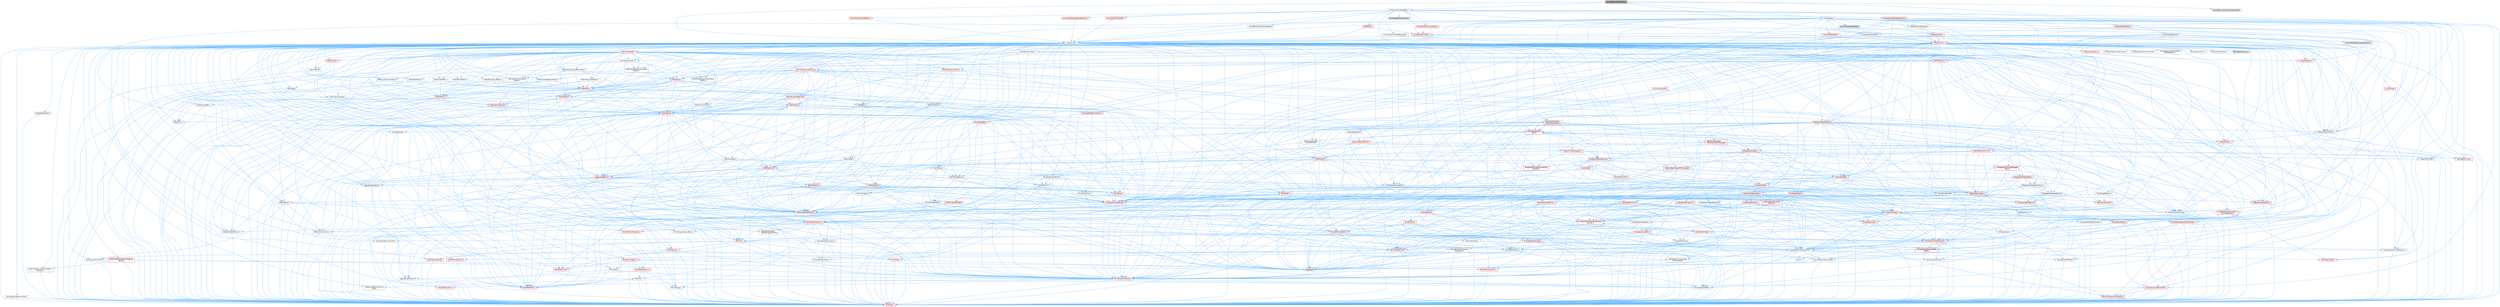 digraph "AnimNode_LiveLinkPose.h"
{
 // INTERACTIVE_SVG=YES
 // LATEX_PDF_SIZE
  bgcolor="transparent";
  edge [fontname=Helvetica,fontsize=10,labelfontname=Helvetica,labelfontsize=10];
  node [fontname=Helvetica,fontsize=10,shape=box,height=0.2,width=0.4];
  Node1 [id="Node000001",label="AnimNode_LiveLinkPose.h",height=0.2,width=0.4,color="gray40", fillcolor="grey60", style="filled", fontcolor="black",tooltip=" "];
  Node1 -> Node2 [id="edge1_Node000001_Node000002",color="steelblue1",style="solid",tooltip=" "];
  Node2 [id="Node000002",label="Animation/AnimNodeBase.h",height=0.2,width=0.4,color="grey40", fillcolor="white", style="filled",URL="$d9/dce/AnimNodeBase_8h.html",tooltip=" "];
  Node2 -> Node3 [id="edge2_Node000002_Node000003",color="steelblue1",style="solid",tooltip=" "];
  Node3 [id="Node000003",label="CoreMinimal.h",height=0.2,width=0.4,color="grey40", fillcolor="white", style="filled",URL="$d7/d67/CoreMinimal_8h.html",tooltip=" "];
  Node3 -> Node4 [id="edge3_Node000003_Node000004",color="steelblue1",style="solid",tooltip=" "];
  Node4 [id="Node000004",label="CoreTypes.h",height=0.2,width=0.4,color="red", fillcolor="#FFF0F0", style="filled",URL="$dc/dec/CoreTypes_8h.html",tooltip=" "];
  Node3 -> Node18 [id="edge4_Node000003_Node000018",color="steelblue1",style="solid",tooltip=" "];
  Node18 [id="Node000018",label="CoreFwd.h",height=0.2,width=0.4,color="grey40", fillcolor="white", style="filled",URL="$d1/d1e/CoreFwd_8h.html",tooltip=" "];
  Node18 -> Node4 [id="edge5_Node000018_Node000004",color="steelblue1",style="solid",tooltip=" "];
  Node18 -> Node19 [id="edge6_Node000018_Node000019",color="steelblue1",style="solid",tooltip=" "];
  Node19 [id="Node000019",label="Containers/ContainersFwd.h",height=0.2,width=0.4,color="red", fillcolor="#FFF0F0", style="filled",URL="$d4/d0a/ContainersFwd_8h.html",tooltip=" "];
  Node19 -> Node4 [id="edge7_Node000019_Node000004",color="steelblue1",style="solid",tooltip=" "];
  Node19 -> Node20 [id="edge8_Node000019_Node000020",color="steelblue1",style="solid",tooltip=" "];
  Node20 [id="Node000020",label="Traits/IsContiguousContainer.h",height=0.2,width=0.4,color="red", fillcolor="#FFF0F0", style="filled",URL="$d5/d3c/IsContiguousContainer_8h.html",tooltip=" "];
  Node20 -> Node4 [id="edge9_Node000020_Node000004",color="steelblue1",style="solid",tooltip=" "];
  Node18 -> Node23 [id="edge10_Node000018_Node000023",color="steelblue1",style="solid",tooltip=" "];
  Node23 [id="Node000023",label="Math/MathFwd.h",height=0.2,width=0.4,color="red", fillcolor="#FFF0F0", style="filled",URL="$d2/d10/MathFwd_8h.html",tooltip=" "];
  Node18 -> Node24 [id="edge11_Node000018_Node000024",color="steelblue1",style="solid",tooltip=" "];
  Node24 [id="Node000024",label="UObject/UObjectHierarchy\lFwd.h",height=0.2,width=0.4,color="grey40", fillcolor="white", style="filled",URL="$d3/d13/UObjectHierarchyFwd_8h.html",tooltip=" "];
  Node3 -> Node24 [id="edge12_Node000003_Node000024",color="steelblue1",style="solid",tooltip=" "];
  Node3 -> Node19 [id="edge13_Node000003_Node000019",color="steelblue1",style="solid",tooltip=" "];
  Node3 -> Node25 [id="edge14_Node000003_Node000025",color="steelblue1",style="solid",tooltip=" "];
  Node25 [id="Node000025",label="Misc/VarArgs.h",height=0.2,width=0.4,color="grey40", fillcolor="white", style="filled",URL="$d5/d6f/VarArgs_8h.html",tooltip=" "];
  Node25 -> Node4 [id="edge15_Node000025_Node000004",color="steelblue1",style="solid",tooltip=" "];
  Node3 -> Node26 [id="edge16_Node000003_Node000026",color="steelblue1",style="solid",tooltip=" "];
  Node26 [id="Node000026",label="Logging/LogVerbosity.h",height=0.2,width=0.4,color="grey40", fillcolor="white", style="filled",URL="$d2/d8f/LogVerbosity_8h.html",tooltip=" "];
  Node26 -> Node4 [id="edge17_Node000026_Node000004",color="steelblue1",style="solid",tooltip=" "];
  Node3 -> Node27 [id="edge18_Node000003_Node000027",color="steelblue1",style="solid",tooltip=" "];
  Node27 [id="Node000027",label="Misc/OutputDevice.h",height=0.2,width=0.4,color="red", fillcolor="#FFF0F0", style="filled",URL="$d7/d32/OutputDevice_8h.html",tooltip=" "];
  Node27 -> Node18 [id="edge19_Node000027_Node000018",color="steelblue1",style="solid",tooltip=" "];
  Node27 -> Node4 [id="edge20_Node000027_Node000004",color="steelblue1",style="solid",tooltip=" "];
  Node27 -> Node26 [id="edge21_Node000027_Node000026",color="steelblue1",style="solid",tooltip=" "];
  Node27 -> Node25 [id="edge22_Node000027_Node000025",color="steelblue1",style="solid",tooltip=" "];
  Node3 -> Node33 [id="edge23_Node000003_Node000033",color="steelblue1",style="solid",tooltip=" "];
  Node33 [id="Node000033",label="HAL/PlatformCrt.h",height=0.2,width=0.4,color="red", fillcolor="#FFF0F0", style="filled",URL="$d8/d75/PlatformCrt_8h.html",tooltip=" "];
  Node3 -> Node43 [id="edge24_Node000003_Node000043",color="steelblue1",style="solid",tooltip=" "];
  Node43 [id="Node000043",label="HAL/PlatformMisc.h",height=0.2,width=0.4,color="red", fillcolor="#FFF0F0", style="filled",URL="$d0/df5/PlatformMisc_8h.html",tooltip=" "];
  Node43 -> Node4 [id="edge25_Node000043_Node000004",color="steelblue1",style="solid",tooltip=" "];
  Node3 -> Node62 [id="edge26_Node000003_Node000062",color="steelblue1",style="solid",tooltip=" "];
  Node62 [id="Node000062",label="Misc/AssertionMacros.h",height=0.2,width=0.4,color="red", fillcolor="#FFF0F0", style="filled",URL="$d0/dfa/AssertionMacros_8h.html",tooltip=" "];
  Node62 -> Node4 [id="edge27_Node000062_Node000004",color="steelblue1",style="solid",tooltip=" "];
  Node62 -> Node43 [id="edge28_Node000062_Node000043",color="steelblue1",style="solid",tooltip=" "];
  Node62 -> Node63 [id="edge29_Node000062_Node000063",color="steelblue1",style="solid",tooltip=" "];
  Node63 [id="Node000063",label="Templates/EnableIf.h",height=0.2,width=0.4,color="grey40", fillcolor="white", style="filled",URL="$d7/d60/EnableIf_8h.html",tooltip=" "];
  Node63 -> Node4 [id="edge30_Node000063_Node000004",color="steelblue1",style="solid",tooltip=" "];
  Node62 -> Node25 [id="edge31_Node000062_Node000025",color="steelblue1",style="solid",tooltip=" "];
  Node3 -> Node71 [id="edge32_Node000003_Node000071",color="steelblue1",style="solid",tooltip=" "];
  Node71 [id="Node000071",label="Templates/IsPointer.h",height=0.2,width=0.4,color="grey40", fillcolor="white", style="filled",URL="$d7/d05/IsPointer_8h.html",tooltip=" "];
  Node71 -> Node4 [id="edge33_Node000071_Node000004",color="steelblue1",style="solid",tooltip=" "];
  Node3 -> Node72 [id="edge34_Node000003_Node000072",color="steelblue1",style="solid",tooltip=" "];
  Node72 [id="Node000072",label="HAL/PlatformMemory.h",height=0.2,width=0.4,color="red", fillcolor="#FFF0F0", style="filled",URL="$de/d68/PlatformMemory_8h.html",tooltip=" "];
  Node72 -> Node4 [id="edge35_Node000072_Node000004",color="steelblue1",style="solid",tooltip=" "];
  Node3 -> Node55 [id="edge36_Node000003_Node000055",color="steelblue1",style="solid",tooltip=" "];
  Node55 [id="Node000055",label="HAL/PlatformAtomics.h",height=0.2,width=0.4,color="red", fillcolor="#FFF0F0", style="filled",URL="$d3/d36/PlatformAtomics_8h.html",tooltip=" "];
  Node55 -> Node4 [id="edge37_Node000055_Node000004",color="steelblue1",style="solid",tooltip=" "];
  Node3 -> Node77 [id="edge38_Node000003_Node000077",color="steelblue1",style="solid",tooltip=" "];
  Node77 [id="Node000077",label="Misc/Exec.h",height=0.2,width=0.4,color="grey40", fillcolor="white", style="filled",URL="$de/ddb/Exec_8h.html",tooltip=" "];
  Node77 -> Node4 [id="edge39_Node000077_Node000004",color="steelblue1",style="solid",tooltip=" "];
  Node77 -> Node62 [id="edge40_Node000077_Node000062",color="steelblue1",style="solid",tooltip=" "];
  Node3 -> Node78 [id="edge41_Node000003_Node000078",color="steelblue1",style="solid",tooltip=" "];
  Node78 [id="Node000078",label="HAL/MemoryBase.h",height=0.2,width=0.4,color="red", fillcolor="#FFF0F0", style="filled",URL="$d6/d9f/MemoryBase_8h.html",tooltip=" "];
  Node78 -> Node4 [id="edge42_Node000078_Node000004",color="steelblue1",style="solid",tooltip=" "];
  Node78 -> Node55 [id="edge43_Node000078_Node000055",color="steelblue1",style="solid",tooltip=" "];
  Node78 -> Node33 [id="edge44_Node000078_Node000033",color="steelblue1",style="solid",tooltip=" "];
  Node78 -> Node77 [id="edge45_Node000078_Node000077",color="steelblue1",style="solid",tooltip=" "];
  Node78 -> Node27 [id="edge46_Node000078_Node000027",color="steelblue1",style="solid",tooltip=" "];
  Node3 -> Node88 [id="edge47_Node000003_Node000088",color="steelblue1",style="solid",tooltip=" "];
  Node88 [id="Node000088",label="HAL/UnrealMemory.h",height=0.2,width=0.4,color="red", fillcolor="#FFF0F0", style="filled",URL="$d9/d96/UnrealMemory_8h.html",tooltip=" "];
  Node88 -> Node4 [id="edge48_Node000088_Node000004",color="steelblue1",style="solid",tooltip=" "];
  Node88 -> Node78 [id="edge49_Node000088_Node000078",color="steelblue1",style="solid",tooltip=" "];
  Node88 -> Node72 [id="edge50_Node000088_Node000072",color="steelblue1",style="solid",tooltip=" "];
  Node88 -> Node71 [id="edge51_Node000088_Node000071",color="steelblue1",style="solid",tooltip=" "];
  Node3 -> Node90 [id="edge52_Node000003_Node000090",color="steelblue1",style="solid",tooltip=" "];
  Node90 [id="Node000090",label="Templates/IsArithmetic.h",height=0.2,width=0.4,color="grey40", fillcolor="white", style="filled",URL="$d2/d5d/IsArithmetic_8h.html",tooltip=" "];
  Node90 -> Node4 [id="edge53_Node000090_Node000004",color="steelblue1",style="solid",tooltip=" "];
  Node3 -> Node84 [id="edge54_Node000003_Node000084",color="steelblue1",style="solid",tooltip=" "];
  Node84 [id="Node000084",label="Templates/AndOrNot.h",height=0.2,width=0.4,color="grey40", fillcolor="white", style="filled",URL="$db/d0a/AndOrNot_8h.html",tooltip=" "];
  Node84 -> Node4 [id="edge55_Node000084_Node000004",color="steelblue1",style="solid",tooltip=" "];
  Node3 -> Node91 [id="edge56_Node000003_Node000091",color="steelblue1",style="solid",tooltip=" "];
  Node91 [id="Node000091",label="Templates/IsPODType.h",height=0.2,width=0.4,color="grey40", fillcolor="white", style="filled",URL="$d7/db1/IsPODType_8h.html",tooltip=" "];
  Node91 -> Node4 [id="edge57_Node000091_Node000004",color="steelblue1",style="solid",tooltip=" "];
  Node3 -> Node92 [id="edge58_Node000003_Node000092",color="steelblue1",style="solid",tooltip=" "];
  Node92 [id="Node000092",label="Templates/IsUECoreType.h",height=0.2,width=0.4,color="grey40", fillcolor="white", style="filled",URL="$d1/db8/IsUECoreType_8h.html",tooltip=" "];
  Node92 -> Node4 [id="edge59_Node000092_Node000004",color="steelblue1",style="solid",tooltip=" "];
  Node92 -> Node8 [id="edge60_Node000092_Node000008",color="steelblue1",style="solid",tooltip=" "];
  Node8 [id="Node000008",label="type_traits",height=0.2,width=0.4,color="grey60", fillcolor="#E0E0E0", style="filled",tooltip=" "];
  Node3 -> Node85 [id="edge61_Node000003_Node000085",color="steelblue1",style="solid",tooltip=" "];
  Node85 [id="Node000085",label="Templates/IsTriviallyCopy\lConstructible.h",height=0.2,width=0.4,color="grey40", fillcolor="white", style="filled",URL="$d3/d78/IsTriviallyCopyConstructible_8h.html",tooltip=" "];
  Node85 -> Node4 [id="edge62_Node000085_Node000004",color="steelblue1",style="solid",tooltip=" "];
  Node85 -> Node8 [id="edge63_Node000085_Node000008",color="steelblue1",style="solid",tooltip=" "];
  Node3 -> Node93 [id="edge64_Node000003_Node000093",color="steelblue1",style="solid",tooltip=" "];
  Node93 [id="Node000093",label="Templates/UnrealTypeTraits.h",height=0.2,width=0.4,color="grey40", fillcolor="white", style="filled",URL="$d2/d2d/UnrealTypeTraits_8h.html",tooltip=" "];
  Node93 -> Node4 [id="edge65_Node000093_Node000004",color="steelblue1",style="solid",tooltip=" "];
  Node93 -> Node71 [id="edge66_Node000093_Node000071",color="steelblue1",style="solid",tooltip=" "];
  Node93 -> Node62 [id="edge67_Node000093_Node000062",color="steelblue1",style="solid",tooltip=" "];
  Node93 -> Node84 [id="edge68_Node000093_Node000084",color="steelblue1",style="solid",tooltip=" "];
  Node93 -> Node63 [id="edge69_Node000093_Node000063",color="steelblue1",style="solid",tooltip=" "];
  Node93 -> Node90 [id="edge70_Node000093_Node000090",color="steelblue1",style="solid",tooltip=" "];
  Node93 -> Node30 [id="edge71_Node000093_Node000030",color="steelblue1",style="solid",tooltip=" "];
  Node30 [id="Node000030",label="IsEnum.h",height=0.2,width=0.4,color="grey40", fillcolor="white", style="filled",URL="$d4/de5/IsEnum_8h.html",tooltip=" "];
  Node93 -> Node94 [id="edge72_Node000093_Node000094",color="steelblue1",style="solid",tooltip=" "];
  Node94 [id="Node000094",label="Templates/Models.h",height=0.2,width=0.4,color="red", fillcolor="#FFF0F0", style="filled",URL="$d3/d0c/Models_8h.html",tooltip=" "];
  Node93 -> Node91 [id="edge73_Node000093_Node000091",color="steelblue1",style="solid",tooltip=" "];
  Node93 -> Node92 [id="edge74_Node000093_Node000092",color="steelblue1",style="solid",tooltip=" "];
  Node93 -> Node85 [id="edge75_Node000093_Node000085",color="steelblue1",style="solid",tooltip=" "];
  Node3 -> Node63 [id="edge76_Node000003_Node000063",color="steelblue1",style="solid",tooltip=" "];
  Node3 -> Node95 [id="edge77_Node000003_Node000095",color="steelblue1",style="solid",tooltip=" "];
  Node95 [id="Node000095",label="Templates/RemoveReference.h",height=0.2,width=0.4,color="grey40", fillcolor="white", style="filled",URL="$da/dbe/RemoveReference_8h.html",tooltip=" "];
  Node95 -> Node4 [id="edge78_Node000095_Node000004",color="steelblue1",style="solid",tooltip=" "];
  Node3 -> Node96 [id="edge79_Node000003_Node000096",color="steelblue1",style="solid",tooltip=" "];
  Node96 [id="Node000096",label="Templates/IntegralConstant.h",height=0.2,width=0.4,color="grey40", fillcolor="white", style="filled",URL="$db/d1b/IntegralConstant_8h.html",tooltip=" "];
  Node96 -> Node4 [id="edge80_Node000096_Node000004",color="steelblue1",style="solid",tooltip=" "];
  Node3 -> Node97 [id="edge81_Node000003_Node000097",color="steelblue1",style="solid",tooltip=" "];
  Node97 [id="Node000097",label="Templates/IsClass.h",height=0.2,width=0.4,color="grey40", fillcolor="white", style="filled",URL="$db/dcb/IsClass_8h.html",tooltip=" "];
  Node97 -> Node4 [id="edge82_Node000097_Node000004",color="steelblue1",style="solid",tooltip=" "];
  Node3 -> Node98 [id="edge83_Node000003_Node000098",color="steelblue1",style="solid",tooltip=" "];
  Node98 [id="Node000098",label="Templates/TypeCompatible\lBytes.h",height=0.2,width=0.4,color="red", fillcolor="#FFF0F0", style="filled",URL="$df/d0a/TypeCompatibleBytes_8h.html",tooltip=" "];
  Node98 -> Node4 [id="edge84_Node000098_Node000004",color="steelblue1",style="solid",tooltip=" "];
  Node98 -> Node8 [id="edge85_Node000098_Node000008",color="steelblue1",style="solid",tooltip=" "];
  Node3 -> Node20 [id="edge86_Node000003_Node000020",color="steelblue1",style="solid",tooltip=" "];
  Node3 -> Node99 [id="edge87_Node000003_Node000099",color="steelblue1",style="solid",tooltip=" "];
  Node99 [id="Node000099",label="Templates/UnrealTemplate.h",height=0.2,width=0.4,color="red", fillcolor="#FFF0F0", style="filled",URL="$d4/d24/UnrealTemplate_8h.html",tooltip=" "];
  Node99 -> Node4 [id="edge88_Node000099_Node000004",color="steelblue1",style="solid",tooltip=" "];
  Node99 -> Node71 [id="edge89_Node000099_Node000071",color="steelblue1",style="solid",tooltip=" "];
  Node99 -> Node88 [id="edge90_Node000099_Node000088",color="steelblue1",style="solid",tooltip=" "];
  Node99 -> Node93 [id="edge91_Node000099_Node000093",color="steelblue1",style="solid",tooltip=" "];
  Node99 -> Node95 [id="edge92_Node000099_Node000095",color="steelblue1",style="solid",tooltip=" "];
  Node99 -> Node65 [id="edge93_Node000099_Node000065",color="steelblue1",style="solid",tooltip=" "];
  Node65 [id="Node000065",label="Templates/Requires.h",height=0.2,width=0.4,color="grey40", fillcolor="white", style="filled",URL="$dc/d96/Requires_8h.html",tooltip=" "];
  Node65 -> Node63 [id="edge94_Node000065_Node000063",color="steelblue1",style="solid",tooltip=" "];
  Node65 -> Node8 [id="edge95_Node000065_Node000008",color="steelblue1",style="solid",tooltip=" "];
  Node99 -> Node98 [id="edge96_Node000099_Node000098",color="steelblue1",style="solid",tooltip=" "];
  Node99 -> Node20 [id="edge97_Node000099_Node000020",color="steelblue1",style="solid",tooltip=" "];
  Node99 -> Node8 [id="edge98_Node000099_Node000008",color="steelblue1",style="solid",tooltip=" "];
  Node3 -> Node48 [id="edge99_Node000003_Node000048",color="steelblue1",style="solid",tooltip=" "];
  Node48 [id="Node000048",label="Math/NumericLimits.h",height=0.2,width=0.4,color="grey40", fillcolor="white", style="filled",URL="$df/d1b/NumericLimits_8h.html",tooltip=" "];
  Node48 -> Node4 [id="edge100_Node000048_Node000004",color="steelblue1",style="solid",tooltip=" "];
  Node3 -> Node103 [id="edge101_Node000003_Node000103",color="steelblue1",style="solid",tooltip=" "];
  Node103 [id="Node000103",label="HAL/PlatformMath.h",height=0.2,width=0.4,color="red", fillcolor="#FFF0F0", style="filled",URL="$dc/d53/PlatformMath_8h.html",tooltip=" "];
  Node103 -> Node4 [id="edge102_Node000103_Node000004",color="steelblue1",style="solid",tooltip=" "];
  Node3 -> Node86 [id="edge103_Node000003_Node000086",color="steelblue1",style="solid",tooltip=" "];
  Node86 [id="Node000086",label="Templates/IsTriviallyCopy\lAssignable.h",height=0.2,width=0.4,color="grey40", fillcolor="white", style="filled",URL="$d2/df2/IsTriviallyCopyAssignable_8h.html",tooltip=" "];
  Node86 -> Node4 [id="edge104_Node000086_Node000004",color="steelblue1",style="solid",tooltip=" "];
  Node86 -> Node8 [id="edge105_Node000086_Node000008",color="steelblue1",style="solid",tooltip=" "];
  Node3 -> Node111 [id="edge106_Node000003_Node000111",color="steelblue1",style="solid",tooltip=" "];
  Node111 [id="Node000111",label="Templates/MemoryOps.h",height=0.2,width=0.4,color="red", fillcolor="#FFF0F0", style="filled",URL="$db/dea/MemoryOps_8h.html",tooltip=" "];
  Node111 -> Node4 [id="edge107_Node000111_Node000004",color="steelblue1",style="solid",tooltip=" "];
  Node111 -> Node88 [id="edge108_Node000111_Node000088",color="steelblue1",style="solid",tooltip=" "];
  Node111 -> Node86 [id="edge109_Node000111_Node000086",color="steelblue1",style="solid",tooltip=" "];
  Node111 -> Node85 [id="edge110_Node000111_Node000085",color="steelblue1",style="solid",tooltip=" "];
  Node111 -> Node65 [id="edge111_Node000111_Node000065",color="steelblue1",style="solid",tooltip=" "];
  Node111 -> Node93 [id="edge112_Node000111_Node000093",color="steelblue1",style="solid",tooltip=" "];
  Node111 -> Node8 [id="edge113_Node000111_Node000008",color="steelblue1",style="solid",tooltip=" "];
  Node3 -> Node112 [id="edge114_Node000003_Node000112",color="steelblue1",style="solid",tooltip=" "];
  Node112 [id="Node000112",label="Containers/ContainerAllocation\lPolicies.h",height=0.2,width=0.4,color="red", fillcolor="#FFF0F0", style="filled",URL="$d7/dff/ContainerAllocationPolicies_8h.html",tooltip=" "];
  Node112 -> Node4 [id="edge115_Node000112_Node000004",color="steelblue1",style="solid",tooltip=" "];
  Node112 -> Node112 [id="edge116_Node000112_Node000112",color="steelblue1",style="solid",tooltip=" "];
  Node112 -> Node103 [id="edge117_Node000112_Node000103",color="steelblue1",style="solid",tooltip=" "];
  Node112 -> Node88 [id="edge118_Node000112_Node000088",color="steelblue1",style="solid",tooltip=" "];
  Node112 -> Node48 [id="edge119_Node000112_Node000048",color="steelblue1",style="solid",tooltip=" "];
  Node112 -> Node62 [id="edge120_Node000112_Node000062",color="steelblue1",style="solid",tooltip=" "];
  Node112 -> Node111 [id="edge121_Node000112_Node000111",color="steelblue1",style="solid",tooltip=" "];
  Node112 -> Node98 [id="edge122_Node000112_Node000098",color="steelblue1",style="solid",tooltip=" "];
  Node112 -> Node8 [id="edge123_Node000112_Node000008",color="steelblue1",style="solid",tooltip=" "];
  Node3 -> Node115 [id="edge124_Node000003_Node000115",color="steelblue1",style="solid",tooltip=" "];
  Node115 [id="Node000115",label="Templates/IsEnumClass.h",height=0.2,width=0.4,color="grey40", fillcolor="white", style="filled",URL="$d7/d15/IsEnumClass_8h.html",tooltip=" "];
  Node115 -> Node4 [id="edge125_Node000115_Node000004",color="steelblue1",style="solid",tooltip=" "];
  Node115 -> Node84 [id="edge126_Node000115_Node000084",color="steelblue1",style="solid",tooltip=" "];
  Node3 -> Node116 [id="edge127_Node000003_Node000116",color="steelblue1",style="solid",tooltip=" "];
  Node116 [id="Node000116",label="HAL/PlatformProperties.h",height=0.2,width=0.4,color="red", fillcolor="#FFF0F0", style="filled",URL="$d9/db0/PlatformProperties_8h.html",tooltip=" "];
  Node116 -> Node4 [id="edge128_Node000116_Node000004",color="steelblue1",style="solid",tooltip=" "];
  Node3 -> Node119 [id="edge129_Node000003_Node000119",color="steelblue1",style="solid",tooltip=" "];
  Node119 [id="Node000119",label="Misc/EngineVersionBase.h",height=0.2,width=0.4,color="grey40", fillcolor="white", style="filled",URL="$d5/d2b/EngineVersionBase_8h.html",tooltip=" "];
  Node119 -> Node4 [id="edge130_Node000119_Node000004",color="steelblue1",style="solid",tooltip=" "];
  Node3 -> Node120 [id="edge131_Node000003_Node000120",color="steelblue1",style="solid",tooltip=" "];
  Node120 [id="Node000120",label="Internationalization\l/TextNamespaceFwd.h",height=0.2,width=0.4,color="grey40", fillcolor="white", style="filled",URL="$d8/d97/TextNamespaceFwd_8h.html",tooltip=" "];
  Node120 -> Node4 [id="edge132_Node000120_Node000004",color="steelblue1",style="solid",tooltip=" "];
  Node3 -> Node121 [id="edge133_Node000003_Node000121",color="steelblue1",style="solid",tooltip=" "];
  Node121 [id="Node000121",label="Serialization/Archive.h",height=0.2,width=0.4,color="red", fillcolor="#FFF0F0", style="filled",URL="$d7/d3b/Archive_8h.html",tooltip=" "];
  Node121 -> Node18 [id="edge134_Node000121_Node000018",color="steelblue1",style="solid",tooltip=" "];
  Node121 -> Node4 [id="edge135_Node000121_Node000004",color="steelblue1",style="solid",tooltip=" "];
  Node121 -> Node116 [id="edge136_Node000121_Node000116",color="steelblue1",style="solid",tooltip=" "];
  Node121 -> Node120 [id="edge137_Node000121_Node000120",color="steelblue1",style="solid",tooltip=" "];
  Node121 -> Node23 [id="edge138_Node000121_Node000023",color="steelblue1",style="solid",tooltip=" "];
  Node121 -> Node62 [id="edge139_Node000121_Node000062",color="steelblue1",style="solid",tooltip=" "];
  Node121 -> Node119 [id="edge140_Node000121_Node000119",color="steelblue1",style="solid",tooltip=" "];
  Node121 -> Node25 [id="edge141_Node000121_Node000025",color="steelblue1",style="solid",tooltip=" "];
  Node121 -> Node63 [id="edge142_Node000121_Node000063",color="steelblue1",style="solid",tooltip=" "];
  Node121 -> Node115 [id="edge143_Node000121_Node000115",color="steelblue1",style="solid",tooltip=" "];
  Node121 -> Node99 [id="edge144_Node000121_Node000099",color="steelblue1",style="solid",tooltip=" "];
  Node121 -> Node124 [id="edge145_Node000121_Node000124",color="steelblue1",style="solid",tooltip=" "];
  Node124 [id="Node000124",label="UObject/ObjectVersion.h",height=0.2,width=0.4,color="grey40", fillcolor="white", style="filled",URL="$da/d63/ObjectVersion_8h.html",tooltip=" "];
  Node124 -> Node4 [id="edge146_Node000124_Node000004",color="steelblue1",style="solid",tooltip=" "];
  Node3 -> Node125 [id="edge147_Node000003_Node000125",color="steelblue1",style="solid",tooltip=" "];
  Node125 [id="Node000125",label="Templates/Less.h",height=0.2,width=0.4,color="grey40", fillcolor="white", style="filled",URL="$de/dc8/Less_8h.html",tooltip=" "];
  Node125 -> Node4 [id="edge148_Node000125_Node000004",color="steelblue1",style="solid",tooltip=" "];
  Node125 -> Node99 [id="edge149_Node000125_Node000099",color="steelblue1",style="solid",tooltip=" "];
  Node3 -> Node126 [id="edge150_Node000003_Node000126",color="steelblue1",style="solid",tooltip=" "];
  Node126 [id="Node000126",label="Templates/Sorting.h",height=0.2,width=0.4,color="red", fillcolor="#FFF0F0", style="filled",URL="$d3/d9e/Sorting_8h.html",tooltip=" "];
  Node126 -> Node4 [id="edge151_Node000126_Node000004",color="steelblue1",style="solid",tooltip=" "];
  Node126 -> Node103 [id="edge152_Node000126_Node000103",color="steelblue1",style="solid",tooltip=" "];
  Node126 -> Node125 [id="edge153_Node000126_Node000125",color="steelblue1",style="solid",tooltip=" "];
  Node3 -> Node137 [id="edge154_Node000003_Node000137",color="steelblue1",style="solid",tooltip=" "];
  Node137 [id="Node000137",label="Misc/Char.h",height=0.2,width=0.4,color="red", fillcolor="#FFF0F0", style="filled",URL="$d0/d58/Char_8h.html",tooltip=" "];
  Node137 -> Node4 [id="edge155_Node000137_Node000004",color="steelblue1",style="solid",tooltip=" "];
  Node137 -> Node8 [id="edge156_Node000137_Node000008",color="steelblue1",style="solid",tooltip=" "];
  Node3 -> Node140 [id="edge157_Node000003_Node000140",color="steelblue1",style="solid",tooltip=" "];
  Node140 [id="Node000140",label="GenericPlatform/GenericPlatform\lStricmp.h",height=0.2,width=0.4,color="grey40", fillcolor="white", style="filled",URL="$d2/d86/GenericPlatformStricmp_8h.html",tooltip=" "];
  Node140 -> Node4 [id="edge158_Node000140_Node000004",color="steelblue1",style="solid",tooltip=" "];
  Node3 -> Node141 [id="edge159_Node000003_Node000141",color="steelblue1",style="solid",tooltip=" "];
  Node141 [id="Node000141",label="GenericPlatform/GenericPlatform\lString.h",height=0.2,width=0.4,color="red", fillcolor="#FFF0F0", style="filled",URL="$dd/d20/GenericPlatformString_8h.html",tooltip=" "];
  Node141 -> Node4 [id="edge160_Node000141_Node000004",color="steelblue1",style="solid",tooltip=" "];
  Node141 -> Node140 [id="edge161_Node000141_Node000140",color="steelblue1",style="solid",tooltip=" "];
  Node141 -> Node63 [id="edge162_Node000141_Node000063",color="steelblue1",style="solid",tooltip=" "];
  Node141 -> Node8 [id="edge163_Node000141_Node000008",color="steelblue1",style="solid",tooltip=" "];
  Node3 -> Node74 [id="edge164_Node000003_Node000074",color="steelblue1",style="solid",tooltip=" "];
  Node74 [id="Node000074",label="HAL/PlatformString.h",height=0.2,width=0.4,color="red", fillcolor="#FFF0F0", style="filled",URL="$db/db5/PlatformString_8h.html",tooltip=" "];
  Node74 -> Node4 [id="edge165_Node000074_Node000004",color="steelblue1",style="solid",tooltip=" "];
  Node3 -> Node144 [id="edge166_Node000003_Node000144",color="steelblue1",style="solid",tooltip=" "];
  Node144 [id="Node000144",label="Misc/CString.h",height=0.2,width=0.4,color="red", fillcolor="#FFF0F0", style="filled",URL="$d2/d49/CString_8h.html",tooltip=" "];
  Node144 -> Node4 [id="edge167_Node000144_Node000004",color="steelblue1",style="solid",tooltip=" "];
  Node144 -> Node33 [id="edge168_Node000144_Node000033",color="steelblue1",style="solid",tooltip=" "];
  Node144 -> Node74 [id="edge169_Node000144_Node000074",color="steelblue1",style="solid",tooltip=" "];
  Node144 -> Node62 [id="edge170_Node000144_Node000062",color="steelblue1",style="solid",tooltip=" "];
  Node144 -> Node137 [id="edge171_Node000144_Node000137",color="steelblue1",style="solid",tooltip=" "];
  Node144 -> Node25 [id="edge172_Node000144_Node000025",color="steelblue1",style="solid",tooltip=" "];
  Node3 -> Node145 [id="edge173_Node000003_Node000145",color="steelblue1",style="solid",tooltip=" "];
  Node145 [id="Node000145",label="Misc/Crc.h",height=0.2,width=0.4,color="red", fillcolor="#FFF0F0", style="filled",URL="$d4/dd2/Crc_8h.html",tooltip=" "];
  Node145 -> Node4 [id="edge174_Node000145_Node000004",color="steelblue1",style="solid",tooltip=" "];
  Node145 -> Node74 [id="edge175_Node000145_Node000074",color="steelblue1",style="solid",tooltip=" "];
  Node145 -> Node62 [id="edge176_Node000145_Node000062",color="steelblue1",style="solid",tooltip=" "];
  Node145 -> Node144 [id="edge177_Node000145_Node000144",color="steelblue1",style="solid",tooltip=" "];
  Node145 -> Node137 [id="edge178_Node000145_Node000137",color="steelblue1",style="solid",tooltip=" "];
  Node145 -> Node93 [id="edge179_Node000145_Node000093",color="steelblue1",style="solid",tooltip=" "];
  Node3 -> Node136 [id="edge180_Node000003_Node000136",color="steelblue1",style="solid",tooltip=" "];
  Node136 [id="Node000136",label="Math/UnrealMathUtility.h",height=0.2,width=0.4,color="red", fillcolor="#FFF0F0", style="filled",URL="$db/db8/UnrealMathUtility_8h.html",tooltip=" "];
  Node136 -> Node4 [id="edge181_Node000136_Node000004",color="steelblue1",style="solid",tooltip=" "];
  Node136 -> Node62 [id="edge182_Node000136_Node000062",color="steelblue1",style="solid",tooltip=" "];
  Node136 -> Node103 [id="edge183_Node000136_Node000103",color="steelblue1",style="solid",tooltip=" "];
  Node136 -> Node23 [id="edge184_Node000136_Node000023",color="steelblue1",style="solid",tooltip=" "];
  Node136 -> Node65 [id="edge185_Node000136_Node000065",color="steelblue1",style="solid",tooltip=" "];
  Node3 -> Node146 [id="edge186_Node000003_Node000146",color="steelblue1",style="solid",tooltip=" "];
  Node146 [id="Node000146",label="Containers/UnrealString.h",height=0.2,width=0.4,color="red", fillcolor="#FFF0F0", style="filled",URL="$d5/dba/UnrealString_8h.html",tooltip=" "];
  Node3 -> Node150 [id="edge187_Node000003_Node000150",color="steelblue1",style="solid",tooltip=" "];
  Node150 [id="Node000150",label="Containers/Array.h",height=0.2,width=0.4,color="red", fillcolor="#FFF0F0", style="filled",URL="$df/dd0/Array_8h.html",tooltip=" "];
  Node150 -> Node4 [id="edge188_Node000150_Node000004",color="steelblue1",style="solid",tooltip=" "];
  Node150 -> Node62 [id="edge189_Node000150_Node000062",color="steelblue1",style="solid",tooltip=" "];
  Node150 -> Node88 [id="edge190_Node000150_Node000088",color="steelblue1",style="solid",tooltip=" "];
  Node150 -> Node93 [id="edge191_Node000150_Node000093",color="steelblue1",style="solid",tooltip=" "];
  Node150 -> Node99 [id="edge192_Node000150_Node000099",color="steelblue1",style="solid",tooltip=" "];
  Node150 -> Node112 [id="edge193_Node000150_Node000112",color="steelblue1",style="solid",tooltip=" "];
  Node150 -> Node121 [id="edge194_Node000150_Node000121",color="steelblue1",style="solid",tooltip=" "];
  Node150 -> Node171 [id="edge195_Node000150_Node000171",color="steelblue1",style="solid",tooltip=" "];
  Node171 [id="Node000171",label="Concepts/GetTypeHashable.h",height=0.2,width=0.4,color="grey40", fillcolor="white", style="filled",URL="$d3/da2/GetTypeHashable_8h.html",tooltip=" "];
  Node171 -> Node4 [id="edge196_Node000171_Node000004",color="steelblue1",style="solid",tooltip=" "];
  Node171 -> Node162 [id="edge197_Node000171_Node000162",color="steelblue1",style="solid",tooltip=" "];
  Node162 [id="Node000162",label="Templates/TypeHash.h",height=0.2,width=0.4,color="red", fillcolor="#FFF0F0", style="filled",URL="$d1/d62/TypeHash_8h.html",tooltip=" "];
  Node162 -> Node4 [id="edge198_Node000162_Node000004",color="steelblue1",style="solid",tooltip=" "];
  Node162 -> Node65 [id="edge199_Node000162_Node000065",color="steelblue1",style="solid",tooltip=" "];
  Node162 -> Node145 [id="edge200_Node000162_Node000145",color="steelblue1",style="solid",tooltip=" "];
  Node162 -> Node8 [id="edge201_Node000162_Node000008",color="steelblue1",style="solid",tooltip=" "];
  Node150 -> Node129 [id="edge202_Node000150_Node000129",color="steelblue1",style="solid",tooltip=" "];
  Node129 [id="Node000129",label="Templates/Invoke.h",height=0.2,width=0.4,color="red", fillcolor="#FFF0F0", style="filled",URL="$d7/deb/Invoke_8h.html",tooltip=" "];
  Node129 -> Node4 [id="edge203_Node000129_Node000004",color="steelblue1",style="solid",tooltip=" "];
  Node129 -> Node99 [id="edge204_Node000129_Node000099",color="steelblue1",style="solid",tooltip=" "];
  Node129 -> Node8 [id="edge205_Node000129_Node000008",color="steelblue1",style="solid",tooltip=" "];
  Node150 -> Node125 [id="edge206_Node000150_Node000125",color="steelblue1",style="solid",tooltip=" "];
  Node150 -> Node65 [id="edge207_Node000150_Node000065",color="steelblue1",style="solid",tooltip=" "];
  Node150 -> Node126 [id="edge208_Node000150_Node000126",color="steelblue1",style="solid",tooltip=" "];
  Node150 -> Node173 [id="edge209_Node000150_Node000173",color="steelblue1",style="solid",tooltip=" "];
  Node173 [id="Node000173",label="Templates/AlignmentTemplates.h",height=0.2,width=0.4,color="red", fillcolor="#FFF0F0", style="filled",URL="$dd/d32/AlignmentTemplates_8h.html",tooltip=" "];
  Node173 -> Node4 [id="edge210_Node000173_Node000004",color="steelblue1",style="solid",tooltip=" "];
  Node173 -> Node71 [id="edge211_Node000173_Node000071",color="steelblue1",style="solid",tooltip=" "];
  Node150 -> Node8 [id="edge212_Node000150_Node000008",color="steelblue1",style="solid",tooltip=" "];
  Node3 -> Node174 [id="edge213_Node000003_Node000174",color="steelblue1",style="solid",tooltip=" "];
  Node174 [id="Node000174",label="Misc/FrameNumber.h",height=0.2,width=0.4,color="grey40", fillcolor="white", style="filled",URL="$dd/dbd/FrameNumber_8h.html",tooltip=" "];
  Node174 -> Node4 [id="edge214_Node000174_Node000004",color="steelblue1",style="solid",tooltip=" "];
  Node174 -> Node48 [id="edge215_Node000174_Node000048",color="steelblue1",style="solid",tooltip=" "];
  Node174 -> Node136 [id="edge216_Node000174_Node000136",color="steelblue1",style="solid",tooltip=" "];
  Node174 -> Node63 [id="edge217_Node000174_Node000063",color="steelblue1",style="solid",tooltip=" "];
  Node174 -> Node93 [id="edge218_Node000174_Node000093",color="steelblue1",style="solid",tooltip=" "];
  Node3 -> Node175 [id="edge219_Node000003_Node000175",color="steelblue1",style="solid",tooltip=" "];
  Node175 [id="Node000175",label="Misc/Timespan.h",height=0.2,width=0.4,color="grey40", fillcolor="white", style="filled",URL="$da/dd9/Timespan_8h.html",tooltip=" "];
  Node175 -> Node4 [id="edge220_Node000175_Node000004",color="steelblue1",style="solid",tooltip=" "];
  Node175 -> Node176 [id="edge221_Node000175_Node000176",color="steelblue1",style="solid",tooltip=" "];
  Node176 [id="Node000176",label="Math/Interval.h",height=0.2,width=0.4,color="grey40", fillcolor="white", style="filled",URL="$d1/d55/Interval_8h.html",tooltip=" "];
  Node176 -> Node4 [id="edge222_Node000176_Node000004",color="steelblue1",style="solid",tooltip=" "];
  Node176 -> Node90 [id="edge223_Node000176_Node000090",color="steelblue1",style="solid",tooltip=" "];
  Node176 -> Node93 [id="edge224_Node000176_Node000093",color="steelblue1",style="solid",tooltip=" "];
  Node176 -> Node48 [id="edge225_Node000176_Node000048",color="steelblue1",style="solid",tooltip=" "];
  Node176 -> Node136 [id="edge226_Node000176_Node000136",color="steelblue1",style="solid",tooltip=" "];
  Node175 -> Node136 [id="edge227_Node000175_Node000136",color="steelblue1",style="solid",tooltip=" "];
  Node175 -> Node62 [id="edge228_Node000175_Node000062",color="steelblue1",style="solid",tooltip=" "];
  Node3 -> Node177 [id="edge229_Node000003_Node000177",color="steelblue1",style="solid",tooltip=" "];
  Node177 [id="Node000177",label="Containers/StringConv.h",height=0.2,width=0.4,color="red", fillcolor="#FFF0F0", style="filled",URL="$d3/ddf/StringConv_8h.html",tooltip=" "];
  Node177 -> Node4 [id="edge230_Node000177_Node000004",color="steelblue1",style="solid",tooltip=" "];
  Node177 -> Node62 [id="edge231_Node000177_Node000062",color="steelblue1",style="solid",tooltip=" "];
  Node177 -> Node112 [id="edge232_Node000177_Node000112",color="steelblue1",style="solid",tooltip=" "];
  Node177 -> Node150 [id="edge233_Node000177_Node000150",color="steelblue1",style="solid",tooltip=" "];
  Node177 -> Node144 [id="edge234_Node000177_Node000144",color="steelblue1",style="solid",tooltip=" "];
  Node177 -> Node178 [id="edge235_Node000177_Node000178",color="steelblue1",style="solid",tooltip=" "];
  Node178 [id="Node000178",label="Templates/IsArray.h",height=0.2,width=0.4,color="grey40", fillcolor="white", style="filled",URL="$d8/d8d/IsArray_8h.html",tooltip=" "];
  Node178 -> Node4 [id="edge236_Node000178_Node000004",color="steelblue1",style="solid",tooltip=" "];
  Node177 -> Node99 [id="edge237_Node000177_Node000099",color="steelblue1",style="solid",tooltip=" "];
  Node177 -> Node93 [id="edge238_Node000177_Node000093",color="steelblue1",style="solid",tooltip=" "];
  Node177 -> Node20 [id="edge239_Node000177_Node000020",color="steelblue1",style="solid",tooltip=" "];
  Node177 -> Node8 [id="edge240_Node000177_Node000008",color="steelblue1",style="solid",tooltip=" "];
  Node3 -> Node179 [id="edge241_Node000003_Node000179",color="steelblue1",style="solid",tooltip=" "];
  Node179 [id="Node000179",label="UObject/UnrealNames.h",height=0.2,width=0.4,color="red", fillcolor="#FFF0F0", style="filled",URL="$d8/db1/UnrealNames_8h.html",tooltip=" "];
  Node179 -> Node4 [id="edge242_Node000179_Node000004",color="steelblue1",style="solid",tooltip=" "];
  Node3 -> Node181 [id="edge243_Node000003_Node000181",color="steelblue1",style="solid",tooltip=" "];
  Node181 [id="Node000181",label="UObject/NameTypes.h",height=0.2,width=0.4,color="red", fillcolor="#FFF0F0", style="filled",URL="$d6/d35/NameTypes_8h.html",tooltip=" "];
  Node181 -> Node4 [id="edge244_Node000181_Node000004",color="steelblue1",style="solid",tooltip=" "];
  Node181 -> Node62 [id="edge245_Node000181_Node000062",color="steelblue1",style="solid",tooltip=" "];
  Node181 -> Node88 [id="edge246_Node000181_Node000088",color="steelblue1",style="solid",tooltip=" "];
  Node181 -> Node93 [id="edge247_Node000181_Node000093",color="steelblue1",style="solid",tooltip=" "];
  Node181 -> Node99 [id="edge248_Node000181_Node000099",color="steelblue1",style="solid",tooltip=" "];
  Node181 -> Node146 [id="edge249_Node000181_Node000146",color="steelblue1",style="solid",tooltip=" "];
  Node181 -> Node182 [id="edge250_Node000181_Node000182",color="steelblue1",style="solid",tooltip=" "];
  Node182 [id="Node000182",label="HAL/CriticalSection.h",height=0.2,width=0.4,color="red", fillcolor="#FFF0F0", style="filled",URL="$d6/d90/CriticalSection_8h.html",tooltip=" "];
  Node181 -> Node177 [id="edge251_Node000181_Node000177",color="steelblue1",style="solid",tooltip=" "];
  Node181 -> Node45 [id="edge252_Node000181_Node000045",color="steelblue1",style="solid",tooltip=" "];
  Node45 [id="Node000045",label="Containers/StringFwd.h",height=0.2,width=0.4,color="red", fillcolor="#FFF0F0", style="filled",URL="$df/d37/StringFwd_8h.html",tooltip=" "];
  Node45 -> Node4 [id="edge253_Node000045_Node000004",color="steelblue1",style="solid",tooltip=" "];
  Node45 -> Node20 [id="edge254_Node000045_Node000020",color="steelblue1",style="solid",tooltip=" "];
  Node181 -> Node179 [id="edge255_Node000181_Node000179",color="steelblue1",style="solid",tooltip=" "];
  Node3 -> Node189 [id="edge256_Node000003_Node000189",color="steelblue1",style="solid",tooltip=" "];
  Node189 [id="Node000189",label="Misc/Parse.h",height=0.2,width=0.4,color="red", fillcolor="#FFF0F0", style="filled",URL="$dc/d71/Parse_8h.html",tooltip=" "];
  Node189 -> Node45 [id="edge257_Node000189_Node000045",color="steelblue1",style="solid",tooltip=" "];
  Node189 -> Node146 [id="edge258_Node000189_Node000146",color="steelblue1",style="solid",tooltip=" "];
  Node189 -> Node4 [id="edge259_Node000189_Node000004",color="steelblue1",style="solid",tooltip=" "];
  Node189 -> Node33 [id="edge260_Node000189_Node000033",color="steelblue1",style="solid",tooltip=" "];
  Node189 -> Node50 [id="edge261_Node000189_Node000050",color="steelblue1",style="solid",tooltip=" "];
  Node50 [id="Node000050",label="Misc/EnumClassFlags.h",height=0.2,width=0.4,color="grey40", fillcolor="white", style="filled",URL="$d8/de7/EnumClassFlags_8h.html",tooltip=" "];
  Node189 -> Node190 [id="edge262_Node000189_Node000190",color="steelblue1",style="solid",tooltip=" "];
  Node190 [id="Node000190",label="Templates/Function.h",height=0.2,width=0.4,color="red", fillcolor="#FFF0F0", style="filled",URL="$df/df5/Function_8h.html",tooltip=" "];
  Node190 -> Node4 [id="edge263_Node000190_Node000004",color="steelblue1",style="solid",tooltip=" "];
  Node190 -> Node62 [id="edge264_Node000190_Node000062",color="steelblue1",style="solid",tooltip=" "];
  Node190 -> Node88 [id="edge265_Node000190_Node000088",color="steelblue1",style="solid",tooltip=" "];
  Node190 -> Node93 [id="edge266_Node000190_Node000093",color="steelblue1",style="solid",tooltip=" "];
  Node190 -> Node129 [id="edge267_Node000190_Node000129",color="steelblue1",style="solid",tooltip=" "];
  Node190 -> Node99 [id="edge268_Node000190_Node000099",color="steelblue1",style="solid",tooltip=" "];
  Node190 -> Node65 [id="edge269_Node000190_Node000065",color="steelblue1",style="solid",tooltip=" "];
  Node190 -> Node136 [id="edge270_Node000190_Node000136",color="steelblue1",style="solid",tooltip=" "];
  Node190 -> Node8 [id="edge271_Node000190_Node000008",color="steelblue1",style="solid",tooltip=" "];
  Node3 -> Node173 [id="edge272_Node000003_Node000173",color="steelblue1",style="solid",tooltip=" "];
  Node3 -> Node192 [id="edge273_Node000003_Node000192",color="steelblue1",style="solid",tooltip=" "];
  Node192 [id="Node000192",label="Misc/StructBuilder.h",height=0.2,width=0.4,color="grey40", fillcolor="white", style="filled",URL="$d9/db3/StructBuilder_8h.html",tooltip=" "];
  Node192 -> Node4 [id="edge274_Node000192_Node000004",color="steelblue1",style="solid",tooltip=" "];
  Node192 -> Node136 [id="edge275_Node000192_Node000136",color="steelblue1",style="solid",tooltip=" "];
  Node192 -> Node173 [id="edge276_Node000192_Node000173",color="steelblue1",style="solid",tooltip=" "];
  Node3 -> Node105 [id="edge277_Node000003_Node000105",color="steelblue1",style="solid",tooltip=" "];
  Node105 [id="Node000105",label="Templates/Decay.h",height=0.2,width=0.4,color="grey40", fillcolor="white", style="filled",URL="$dd/d0f/Decay_8h.html",tooltip=" "];
  Node105 -> Node4 [id="edge278_Node000105_Node000004",color="steelblue1",style="solid",tooltip=" "];
  Node105 -> Node95 [id="edge279_Node000105_Node000095",color="steelblue1",style="solid",tooltip=" "];
  Node105 -> Node8 [id="edge280_Node000105_Node000008",color="steelblue1",style="solid",tooltip=" "];
  Node3 -> Node193 [id="edge281_Node000003_Node000193",color="steelblue1",style="solid",tooltip=" "];
  Node193 [id="Node000193",label="Templates/PointerIsConvertible\lFromTo.h",height=0.2,width=0.4,color="red", fillcolor="#FFF0F0", style="filled",URL="$d6/d65/PointerIsConvertibleFromTo_8h.html",tooltip=" "];
  Node193 -> Node4 [id="edge282_Node000193_Node000004",color="steelblue1",style="solid",tooltip=" "];
  Node193 -> Node8 [id="edge283_Node000193_Node000008",color="steelblue1",style="solid",tooltip=" "];
  Node3 -> Node129 [id="edge284_Node000003_Node000129",color="steelblue1",style="solid",tooltip=" "];
  Node3 -> Node190 [id="edge285_Node000003_Node000190",color="steelblue1",style="solid",tooltip=" "];
  Node3 -> Node162 [id="edge286_Node000003_Node000162",color="steelblue1",style="solid",tooltip=" "];
  Node3 -> Node194 [id="edge287_Node000003_Node000194",color="steelblue1",style="solid",tooltip=" "];
  Node194 [id="Node000194",label="Containers/ScriptArray.h",height=0.2,width=0.4,color="red", fillcolor="#FFF0F0", style="filled",URL="$dc/daf/ScriptArray_8h.html",tooltip=" "];
  Node194 -> Node4 [id="edge288_Node000194_Node000004",color="steelblue1",style="solid",tooltip=" "];
  Node194 -> Node62 [id="edge289_Node000194_Node000062",color="steelblue1",style="solid",tooltip=" "];
  Node194 -> Node88 [id="edge290_Node000194_Node000088",color="steelblue1",style="solid",tooltip=" "];
  Node194 -> Node112 [id="edge291_Node000194_Node000112",color="steelblue1",style="solid",tooltip=" "];
  Node194 -> Node150 [id="edge292_Node000194_Node000150",color="steelblue1",style="solid",tooltip=" "];
  Node3 -> Node195 [id="edge293_Node000003_Node000195",color="steelblue1",style="solid",tooltip=" "];
  Node195 [id="Node000195",label="Containers/BitArray.h",height=0.2,width=0.4,color="red", fillcolor="#FFF0F0", style="filled",URL="$d1/de4/BitArray_8h.html",tooltip=" "];
  Node195 -> Node112 [id="edge294_Node000195_Node000112",color="steelblue1",style="solid",tooltip=" "];
  Node195 -> Node4 [id="edge295_Node000195_Node000004",color="steelblue1",style="solid",tooltip=" "];
  Node195 -> Node55 [id="edge296_Node000195_Node000055",color="steelblue1",style="solid",tooltip=" "];
  Node195 -> Node88 [id="edge297_Node000195_Node000088",color="steelblue1",style="solid",tooltip=" "];
  Node195 -> Node136 [id="edge298_Node000195_Node000136",color="steelblue1",style="solid",tooltip=" "];
  Node195 -> Node62 [id="edge299_Node000195_Node000062",color="steelblue1",style="solid",tooltip=" "];
  Node195 -> Node50 [id="edge300_Node000195_Node000050",color="steelblue1",style="solid",tooltip=" "];
  Node195 -> Node121 [id="edge301_Node000195_Node000121",color="steelblue1",style="solid",tooltip=" "];
  Node195 -> Node63 [id="edge302_Node000195_Node000063",color="steelblue1",style="solid",tooltip=" "];
  Node195 -> Node129 [id="edge303_Node000195_Node000129",color="steelblue1",style="solid",tooltip=" "];
  Node195 -> Node99 [id="edge304_Node000195_Node000099",color="steelblue1",style="solid",tooltip=" "];
  Node195 -> Node93 [id="edge305_Node000195_Node000093",color="steelblue1",style="solid",tooltip=" "];
  Node3 -> Node196 [id="edge306_Node000003_Node000196",color="steelblue1",style="solid",tooltip=" "];
  Node196 [id="Node000196",label="Containers/SparseArray.h",height=0.2,width=0.4,color="red", fillcolor="#FFF0F0", style="filled",URL="$d5/dbf/SparseArray_8h.html",tooltip=" "];
  Node196 -> Node4 [id="edge307_Node000196_Node000004",color="steelblue1",style="solid",tooltip=" "];
  Node196 -> Node62 [id="edge308_Node000196_Node000062",color="steelblue1",style="solid",tooltip=" "];
  Node196 -> Node88 [id="edge309_Node000196_Node000088",color="steelblue1",style="solid",tooltip=" "];
  Node196 -> Node93 [id="edge310_Node000196_Node000093",color="steelblue1",style="solid",tooltip=" "];
  Node196 -> Node99 [id="edge311_Node000196_Node000099",color="steelblue1",style="solid",tooltip=" "];
  Node196 -> Node112 [id="edge312_Node000196_Node000112",color="steelblue1",style="solid",tooltip=" "];
  Node196 -> Node125 [id="edge313_Node000196_Node000125",color="steelblue1",style="solid",tooltip=" "];
  Node196 -> Node150 [id="edge314_Node000196_Node000150",color="steelblue1",style="solid",tooltip=" "];
  Node196 -> Node136 [id="edge315_Node000196_Node000136",color="steelblue1",style="solid",tooltip=" "];
  Node196 -> Node194 [id="edge316_Node000196_Node000194",color="steelblue1",style="solid",tooltip=" "];
  Node196 -> Node195 [id="edge317_Node000196_Node000195",color="steelblue1",style="solid",tooltip=" "];
  Node196 -> Node197 [id="edge318_Node000196_Node000197",color="steelblue1",style="solid",tooltip=" "];
  Node197 [id="Node000197",label="Serialization/Structured\lArchive.h",height=0.2,width=0.4,color="red", fillcolor="#FFF0F0", style="filled",URL="$d9/d1e/StructuredArchive_8h.html",tooltip=" "];
  Node197 -> Node150 [id="edge319_Node000197_Node000150",color="steelblue1",style="solid",tooltip=" "];
  Node197 -> Node112 [id="edge320_Node000197_Node000112",color="steelblue1",style="solid",tooltip=" "];
  Node197 -> Node4 [id="edge321_Node000197_Node000004",color="steelblue1",style="solid",tooltip=" "];
  Node197 -> Node121 [id="edge322_Node000197_Node000121",color="steelblue1",style="solid",tooltip=" "];
  Node197 -> Node201 [id="edge323_Node000197_Node000201",color="steelblue1",style="solid",tooltip=" "];
  Node201 [id="Node000201",label="Serialization/Structured\lArchiveAdapters.h",height=0.2,width=0.4,color="red", fillcolor="#FFF0F0", style="filled",URL="$d3/de1/StructuredArchiveAdapters_8h.html",tooltip=" "];
  Node201 -> Node4 [id="edge324_Node000201_Node000004",color="steelblue1",style="solid",tooltip=" "];
  Node201 -> Node94 [id="edge325_Node000201_Node000094",color="steelblue1",style="solid",tooltip=" "];
  Node201 -> Node208 [id="edge326_Node000201_Node000208",color="steelblue1",style="solid",tooltip=" "];
  Node208 [id="Node000208",label="Templates/UniqueObj.h",height=0.2,width=0.4,color="grey40", fillcolor="white", style="filled",URL="$da/d95/UniqueObj_8h.html",tooltip=" "];
  Node208 -> Node4 [id="edge327_Node000208_Node000004",color="steelblue1",style="solid",tooltip=" "];
  Node208 -> Node209 [id="edge328_Node000208_Node000209",color="steelblue1",style="solid",tooltip=" "];
  Node209 [id="Node000209",label="Templates/UniquePtr.h",height=0.2,width=0.4,color="red", fillcolor="#FFF0F0", style="filled",URL="$de/d1a/UniquePtr_8h.html",tooltip=" "];
  Node209 -> Node4 [id="edge329_Node000209_Node000004",color="steelblue1",style="solid",tooltip=" "];
  Node209 -> Node99 [id="edge330_Node000209_Node000099",color="steelblue1",style="solid",tooltip=" "];
  Node209 -> Node178 [id="edge331_Node000209_Node000178",color="steelblue1",style="solid",tooltip=" "];
  Node209 -> Node210 [id="edge332_Node000209_Node000210",color="steelblue1",style="solid",tooltip=" "];
  Node210 [id="Node000210",label="Templates/RemoveExtent.h",height=0.2,width=0.4,color="grey40", fillcolor="white", style="filled",URL="$dc/de9/RemoveExtent_8h.html",tooltip=" "];
  Node210 -> Node4 [id="edge333_Node000210_Node000004",color="steelblue1",style="solid",tooltip=" "];
  Node209 -> Node65 [id="edge334_Node000209_Node000065",color="steelblue1",style="solid",tooltip=" "];
  Node209 -> Node8 [id="edge335_Node000209_Node000008",color="steelblue1",style="solid",tooltip=" "];
  Node197 -> Node208 [id="edge336_Node000197_Node000208",color="steelblue1",style="solid",tooltip=" "];
  Node196 -> Node146 [id="edge337_Node000196_Node000146",color="steelblue1",style="solid",tooltip=" "];
  Node3 -> Node212 [id="edge338_Node000003_Node000212",color="steelblue1",style="solid",tooltip=" "];
  Node212 [id="Node000212",label="Containers/Set.h",height=0.2,width=0.4,color="red", fillcolor="#FFF0F0", style="filled",URL="$d4/d45/Set_8h.html",tooltip=" "];
  Node212 -> Node112 [id="edge339_Node000212_Node000112",color="steelblue1",style="solid",tooltip=" "];
  Node212 -> Node196 [id="edge340_Node000212_Node000196",color="steelblue1",style="solid",tooltip=" "];
  Node212 -> Node19 [id="edge341_Node000212_Node000019",color="steelblue1",style="solid",tooltip=" "];
  Node212 -> Node136 [id="edge342_Node000212_Node000136",color="steelblue1",style="solid",tooltip=" "];
  Node212 -> Node62 [id="edge343_Node000212_Node000062",color="steelblue1",style="solid",tooltip=" "];
  Node212 -> Node192 [id="edge344_Node000212_Node000192",color="steelblue1",style="solid",tooltip=" "];
  Node212 -> Node197 [id="edge345_Node000212_Node000197",color="steelblue1",style="solid",tooltip=" "];
  Node212 -> Node190 [id="edge346_Node000212_Node000190",color="steelblue1",style="solid",tooltip=" "];
  Node212 -> Node126 [id="edge347_Node000212_Node000126",color="steelblue1",style="solid",tooltip=" "];
  Node212 -> Node162 [id="edge348_Node000212_Node000162",color="steelblue1",style="solid",tooltip=" "];
  Node212 -> Node99 [id="edge349_Node000212_Node000099",color="steelblue1",style="solid",tooltip=" "];
  Node212 -> Node8 [id="edge350_Node000212_Node000008",color="steelblue1",style="solid",tooltip=" "];
  Node3 -> Node215 [id="edge351_Node000003_Node000215",color="steelblue1",style="solid",tooltip=" "];
  Node215 [id="Node000215",label="Algo/Reverse.h",height=0.2,width=0.4,color="grey40", fillcolor="white", style="filled",URL="$d5/d93/Reverse_8h.html",tooltip=" "];
  Node215 -> Node4 [id="edge352_Node000215_Node000004",color="steelblue1",style="solid",tooltip=" "];
  Node215 -> Node99 [id="edge353_Node000215_Node000099",color="steelblue1",style="solid",tooltip=" "];
  Node3 -> Node216 [id="edge354_Node000003_Node000216",color="steelblue1",style="solid",tooltip=" "];
  Node216 [id="Node000216",label="Containers/Map.h",height=0.2,width=0.4,color="red", fillcolor="#FFF0F0", style="filled",URL="$df/d79/Map_8h.html",tooltip=" "];
  Node216 -> Node4 [id="edge355_Node000216_Node000004",color="steelblue1",style="solid",tooltip=" "];
  Node216 -> Node215 [id="edge356_Node000216_Node000215",color="steelblue1",style="solid",tooltip=" "];
  Node216 -> Node212 [id="edge357_Node000216_Node000212",color="steelblue1",style="solid",tooltip=" "];
  Node216 -> Node146 [id="edge358_Node000216_Node000146",color="steelblue1",style="solid",tooltip=" "];
  Node216 -> Node62 [id="edge359_Node000216_Node000062",color="steelblue1",style="solid",tooltip=" "];
  Node216 -> Node192 [id="edge360_Node000216_Node000192",color="steelblue1",style="solid",tooltip=" "];
  Node216 -> Node190 [id="edge361_Node000216_Node000190",color="steelblue1",style="solid",tooltip=" "];
  Node216 -> Node126 [id="edge362_Node000216_Node000126",color="steelblue1",style="solid",tooltip=" "];
  Node216 -> Node217 [id="edge363_Node000216_Node000217",color="steelblue1",style="solid",tooltip=" "];
  Node217 [id="Node000217",label="Templates/Tuple.h",height=0.2,width=0.4,color="red", fillcolor="#FFF0F0", style="filled",URL="$d2/d4f/Tuple_8h.html",tooltip=" "];
  Node217 -> Node4 [id="edge364_Node000217_Node000004",color="steelblue1",style="solid",tooltip=" "];
  Node217 -> Node99 [id="edge365_Node000217_Node000099",color="steelblue1",style="solid",tooltip=" "];
  Node217 -> Node218 [id="edge366_Node000217_Node000218",color="steelblue1",style="solid",tooltip=" "];
  Node218 [id="Node000218",label="Delegates/IntegerSequence.h",height=0.2,width=0.4,color="grey40", fillcolor="white", style="filled",URL="$d2/dcc/IntegerSequence_8h.html",tooltip=" "];
  Node218 -> Node4 [id="edge367_Node000218_Node000004",color="steelblue1",style="solid",tooltip=" "];
  Node217 -> Node129 [id="edge368_Node000217_Node000129",color="steelblue1",style="solid",tooltip=" "];
  Node217 -> Node197 [id="edge369_Node000217_Node000197",color="steelblue1",style="solid",tooltip=" "];
  Node217 -> Node65 [id="edge370_Node000217_Node000065",color="steelblue1",style="solid",tooltip=" "];
  Node217 -> Node162 [id="edge371_Node000217_Node000162",color="steelblue1",style="solid",tooltip=" "];
  Node217 -> Node8 [id="edge372_Node000217_Node000008",color="steelblue1",style="solid",tooltip=" "];
  Node216 -> Node99 [id="edge373_Node000216_Node000099",color="steelblue1",style="solid",tooltip=" "];
  Node216 -> Node93 [id="edge374_Node000216_Node000093",color="steelblue1",style="solid",tooltip=" "];
  Node216 -> Node8 [id="edge375_Node000216_Node000008",color="steelblue1",style="solid",tooltip=" "];
  Node3 -> Node220 [id="edge376_Node000003_Node000220",color="steelblue1",style="solid",tooltip=" "];
  Node220 [id="Node000220",label="Math/IntPoint.h",height=0.2,width=0.4,color="red", fillcolor="#FFF0F0", style="filled",URL="$d3/df7/IntPoint_8h.html",tooltip=" "];
  Node220 -> Node4 [id="edge377_Node000220_Node000004",color="steelblue1",style="solid",tooltip=" "];
  Node220 -> Node62 [id="edge378_Node000220_Node000062",color="steelblue1",style="solid",tooltip=" "];
  Node220 -> Node189 [id="edge379_Node000220_Node000189",color="steelblue1",style="solid",tooltip=" "];
  Node220 -> Node23 [id="edge380_Node000220_Node000023",color="steelblue1",style="solid",tooltip=" "];
  Node220 -> Node136 [id="edge381_Node000220_Node000136",color="steelblue1",style="solid",tooltip=" "];
  Node220 -> Node146 [id="edge382_Node000220_Node000146",color="steelblue1",style="solid",tooltip=" "];
  Node220 -> Node197 [id="edge383_Node000220_Node000197",color="steelblue1",style="solid",tooltip=" "];
  Node220 -> Node162 [id="edge384_Node000220_Node000162",color="steelblue1",style="solid",tooltip=" "];
  Node3 -> Node222 [id="edge385_Node000003_Node000222",color="steelblue1",style="solid",tooltip=" "];
  Node222 [id="Node000222",label="Math/IntVector.h",height=0.2,width=0.4,color="red", fillcolor="#FFF0F0", style="filled",URL="$d7/d44/IntVector_8h.html",tooltip=" "];
  Node222 -> Node4 [id="edge386_Node000222_Node000004",color="steelblue1",style="solid",tooltip=" "];
  Node222 -> Node145 [id="edge387_Node000222_Node000145",color="steelblue1",style="solid",tooltip=" "];
  Node222 -> Node189 [id="edge388_Node000222_Node000189",color="steelblue1",style="solid",tooltip=" "];
  Node222 -> Node23 [id="edge389_Node000222_Node000023",color="steelblue1",style="solid",tooltip=" "];
  Node222 -> Node136 [id="edge390_Node000222_Node000136",color="steelblue1",style="solid",tooltip=" "];
  Node222 -> Node146 [id="edge391_Node000222_Node000146",color="steelblue1",style="solid",tooltip=" "];
  Node222 -> Node197 [id="edge392_Node000222_Node000197",color="steelblue1",style="solid",tooltip=" "];
  Node3 -> Node223 [id="edge393_Node000003_Node000223",color="steelblue1",style="solid",tooltip=" "];
  Node223 [id="Node000223",label="Logging/LogCategory.h",height=0.2,width=0.4,color="grey40", fillcolor="white", style="filled",URL="$d9/d36/LogCategory_8h.html",tooltip=" "];
  Node223 -> Node4 [id="edge394_Node000223_Node000004",color="steelblue1",style="solid",tooltip=" "];
  Node223 -> Node26 [id="edge395_Node000223_Node000026",color="steelblue1",style="solid",tooltip=" "];
  Node223 -> Node181 [id="edge396_Node000223_Node000181",color="steelblue1",style="solid",tooltip=" "];
  Node3 -> Node224 [id="edge397_Node000003_Node000224",color="steelblue1",style="solid",tooltip=" "];
  Node224 [id="Node000224",label="Logging/LogMacros.h",height=0.2,width=0.4,color="red", fillcolor="#FFF0F0", style="filled",URL="$d0/d16/LogMacros_8h.html",tooltip=" "];
  Node224 -> Node146 [id="edge398_Node000224_Node000146",color="steelblue1",style="solid",tooltip=" "];
  Node224 -> Node4 [id="edge399_Node000224_Node000004",color="steelblue1",style="solid",tooltip=" "];
  Node224 -> Node223 [id="edge400_Node000224_Node000223",color="steelblue1",style="solid",tooltip=" "];
  Node224 -> Node26 [id="edge401_Node000224_Node000026",color="steelblue1",style="solid",tooltip=" "];
  Node224 -> Node62 [id="edge402_Node000224_Node000062",color="steelblue1",style="solid",tooltip=" "];
  Node224 -> Node25 [id="edge403_Node000224_Node000025",color="steelblue1",style="solid",tooltip=" "];
  Node224 -> Node63 [id="edge404_Node000224_Node000063",color="steelblue1",style="solid",tooltip=" "];
  Node224 -> Node8 [id="edge405_Node000224_Node000008",color="steelblue1",style="solid",tooltip=" "];
  Node3 -> Node227 [id="edge406_Node000003_Node000227",color="steelblue1",style="solid",tooltip=" "];
  Node227 [id="Node000227",label="Math/Vector2D.h",height=0.2,width=0.4,color="red", fillcolor="#FFF0F0", style="filled",URL="$d3/db0/Vector2D_8h.html",tooltip=" "];
  Node227 -> Node4 [id="edge407_Node000227_Node000004",color="steelblue1",style="solid",tooltip=" "];
  Node227 -> Node23 [id="edge408_Node000227_Node000023",color="steelblue1",style="solid",tooltip=" "];
  Node227 -> Node62 [id="edge409_Node000227_Node000062",color="steelblue1",style="solid",tooltip=" "];
  Node227 -> Node145 [id="edge410_Node000227_Node000145",color="steelblue1",style="solid",tooltip=" "];
  Node227 -> Node136 [id="edge411_Node000227_Node000136",color="steelblue1",style="solid",tooltip=" "];
  Node227 -> Node146 [id="edge412_Node000227_Node000146",color="steelblue1",style="solid",tooltip=" "];
  Node227 -> Node189 [id="edge413_Node000227_Node000189",color="steelblue1",style="solid",tooltip=" "];
  Node227 -> Node220 [id="edge414_Node000227_Node000220",color="steelblue1",style="solid",tooltip=" "];
  Node227 -> Node224 [id="edge415_Node000227_Node000224",color="steelblue1",style="solid",tooltip=" "];
  Node227 -> Node8 [id="edge416_Node000227_Node000008",color="steelblue1",style="solid",tooltip=" "];
  Node3 -> Node231 [id="edge417_Node000003_Node000231",color="steelblue1",style="solid",tooltip=" "];
  Node231 [id="Node000231",label="Math/IntRect.h",height=0.2,width=0.4,color="grey40", fillcolor="white", style="filled",URL="$d7/d53/IntRect_8h.html",tooltip=" "];
  Node231 -> Node4 [id="edge418_Node000231_Node000004",color="steelblue1",style="solid",tooltip=" "];
  Node231 -> Node23 [id="edge419_Node000231_Node000023",color="steelblue1",style="solid",tooltip=" "];
  Node231 -> Node136 [id="edge420_Node000231_Node000136",color="steelblue1",style="solid",tooltip=" "];
  Node231 -> Node146 [id="edge421_Node000231_Node000146",color="steelblue1",style="solid",tooltip=" "];
  Node231 -> Node220 [id="edge422_Node000231_Node000220",color="steelblue1",style="solid",tooltip=" "];
  Node231 -> Node227 [id="edge423_Node000231_Node000227",color="steelblue1",style="solid",tooltip=" "];
  Node3 -> Node232 [id="edge424_Node000003_Node000232",color="steelblue1",style="solid",tooltip=" "];
  Node232 [id="Node000232",label="Misc/ByteSwap.h",height=0.2,width=0.4,color="grey40", fillcolor="white", style="filled",URL="$dc/dd7/ByteSwap_8h.html",tooltip=" "];
  Node232 -> Node4 [id="edge425_Node000232_Node000004",color="steelblue1",style="solid",tooltip=" "];
  Node232 -> Node33 [id="edge426_Node000232_Node000033",color="steelblue1",style="solid",tooltip=" "];
  Node3 -> Node161 [id="edge427_Node000003_Node000161",color="steelblue1",style="solid",tooltip=" "];
  Node161 [id="Node000161",label="Containers/EnumAsByte.h",height=0.2,width=0.4,color="grey40", fillcolor="white", style="filled",URL="$d6/d9a/EnumAsByte_8h.html",tooltip=" "];
  Node161 -> Node4 [id="edge428_Node000161_Node000004",color="steelblue1",style="solid",tooltip=" "];
  Node161 -> Node91 [id="edge429_Node000161_Node000091",color="steelblue1",style="solid",tooltip=" "];
  Node161 -> Node162 [id="edge430_Node000161_Node000162",color="steelblue1",style="solid",tooltip=" "];
  Node3 -> Node233 [id="edge431_Node000003_Node000233",color="steelblue1",style="solid",tooltip=" "];
  Node233 [id="Node000233",label="HAL/PlatformTLS.h",height=0.2,width=0.4,color="red", fillcolor="#FFF0F0", style="filled",URL="$d0/def/PlatformTLS_8h.html",tooltip=" "];
  Node233 -> Node4 [id="edge432_Node000233_Node000004",color="steelblue1",style="solid",tooltip=" "];
  Node3 -> Node236 [id="edge433_Node000003_Node000236",color="steelblue1",style="solid",tooltip=" "];
  Node236 [id="Node000236",label="CoreGlobals.h",height=0.2,width=0.4,color="red", fillcolor="#FFF0F0", style="filled",URL="$d5/d8c/CoreGlobals_8h.html",tooltip=" "];
  Node236 -> Node146 [id="edge434_Node000236_Node000146",color="steelblue1",style="solid",tooltip=" "];
  Node236 -> Node4 [id="edge435_Node000236_Node000004",color="steelblue1",style="solid",tooltip=" "];
  Node236 -> Node233 [id="edge436_Node000236_Node000233",color="steelblue1",style="solid",tooltip=" "];
  Node236 -> Node224 [id="edge437_Node000236_Node000224",color="steelblue1",style="solid",tooltip=" "];
  Node236 -> Node50 [id="edge438_Node000236_Node000050",color="steelblue1",style="solid",tooltip=" "];
  Node236 -> Node27 [id="edge439_Node000236_Node000027",color="steelblue1",style="solid",tooltip=" "];
  Node236 -> Node181 [id="edge440_Node000236_Node000181",color="steelblue1",style="solid",tooltip=" "];
  Node3 -> Node237 [id="edge441_Node000003_Node000237",color="steelblue1",style="solid",tooltip=" "];
  Node237 [id="Node000237",label="Templates/SharedPointer.h",height=0.2,width=0.4,color="red", fillcolor="#FFF0F0", style="filled",URL="$d2/d17/SharedPointer_8h.html",tooltip=" "];
  Node237 -> Node4 [id="edge442_Node000237_Node000004",color="steelblue1",style="solid",tooltip=" "];
  Node237 -> Node193 [id="edge443_Node000237_Node000193",color="steelblue1",style="solid",tooltip=" "];
  Node237 -> Node62 [id="edge444_Node000237_Node000062",color="steelblue1",style="solid",tooltip=" "];
  Node237 -> Node88 [id="edge445_Node000237_Node000088",color="steelblue1",style="solid",tooltip=" "];
  Node237 -> Node150 [id="edge446_Node000237_Node000150",color="steelblue1",style="solid",tooltip=" "];
  Node237 -> Node216 [id="edge447_Node000237_Node000216",color="steelblue1",style="solid",tooltip=" "];
  Node237 -> Node236 [id="edge448_Node000237_Node000236",color="steelblue1",style="solid",tooltip=" "];
  Node3 -> Node242 [id="edge449_Node000003_Node000242",color="steelblue1",style="solid",tooltip=" "];
  Node242 [id="Node000242",label="Internationalization\l/CulturePointer.h",height=0.2,width=0.4,color="grey40", fillcolor="white", style="filled",URL="$d6/dbe/CulturePointer_8h.html",tooltip=" "];
  Node242 -> Node4 [id="edge450_Node000242_Node000004",color="steelblue1",style="solid",tooltip=" "];
  Node242 -> Node237 [id="edge451_Node000242_Node000237",color="steelblue1",style="solid",tooltip=" "];
  Node3 -> Node243 [id="edge452_Node000003_Node000243",color="steelblue1",style="solid",tooltip=" "];
  Node243 [id="Node000243",label="UObject/WeakObjectPtrTemplates.h",height=0.2,width=0.4,color="red", fillcolor="#FFF0F0", style="filled",URL="$d8/d3b/WeakObjectPtrTemplates_8h.html",tooltip=" "];
  Node243 -> Node4 [id="edge453_Node000243_Node000004",color="steelblue1",style="solid",tooltip=" "];
  Node243 -> Node65 [id="edge454_Node000243_Node000065",color="steelblue1",style="solid",tooltip=" "];
  Node243 -> Node216 [id="edge455_Node000243_Node000216",color="steelblue1",style="solid",tooltip=" "];
  Node243 -> Node8 [id="edge456_Node000243_Node000008",color="steelblue1",style="solid",tooltip=" "];
  Node3 -> Node246 [id="edge457_Node000003_Node000246",color="steelblue1",style="solid",tooltip=" "];
  Node246 [id="Node000246",label="Delegates/DelegateSettings.h",height=0.2,width=0.4,color="grey40", fillcolor="white", style="filled",URL="$d0/d97/DelegateSettings_8h.html",tooltip=" "];
  Node246 -> Node4 [id="edge458_Node000246_Node000004",color="steelblue1",style="solid",tooltip=" "];
  Node3 -> Node247 [id="edge459_Node000003_Node000247",color="steelblue1",style="solid",tooltip=" "];
  Node247 [id="Node000247",label="Delegates/IDelegateInstance.h",height=0.2,width=0.4,color="grey40", fillcolor="white", style="filled",URL="$d2/d10/IDelegateInstance_8h.html",tooltip=" "];
  Node247 -> Node4 [id="edge460_Node000247_Node000004",color="steelblue1",style="solid",tooltip=" "];
  Node247 -> Node162 [id="edge461_Node000247_Node000162",color="steelblue1",style="solid",tooltip=" "];
  Node247 -> Node181 [id="edge462_Node000247_Node000181",color="steelblue1",style="solid",tooltip=" "];
  Node247 -> Node246 [id="edge463_Node000247_Node000246",color="steelblue1",style="solid",tooltip=" "];
  Node3 -> Node248 [id="edge464_Node000003_Node000248",color="steelblue1",style="solid",tooltip=" "];
  Node248 [id="Node000248",label="Delegates/DelegateBase.h",height=0.2,width=0.4,color="red", fillcolor="#FFF0F0", style="filled",URL="$da/d67/DelegateBase_8h.html",tooltip=" "];
  Node248 -> Node4 [id="edge465_Node000248_Node000004",color="steelblue1",style="solid",tooltip=" "];
  Node248 -> Node112 [id="edge466_Node000248_Node000112",color="steelblue1",style="solid",tooltip=" "];
  Node248 -> Node136 [id="edge467_Node000248_Node000136",color="steelblue1",style="solid",tooltip=" "];
  Node248 -> Node181 [id="edge468_Node000248_Node000181",color="steelblue1",style="solid",tooltip=" "];
  Node248 -> Node246 [id="edge469_Node000248_Node000246",color="steelblue1",style="solid",tooltip=" "];
  Node248 -> Node247 [id="edge470_Node000248_Node000247",color="steelblue1",style="solid",tooltip=" "];
  Node3 -> Node256 [id="edge471_Node000003_Node000256",color="steelblue1",style="solid",tooltip=" "];
  Node256 [id="Node000256",label="Delegates/MulticastDelegate\lBase.h",height=0.2,width=0.4,color="red", fillcolor="#FFF0F0", style="filled",URL="$db/d16/MulticastDelegateBase_8h.html",tooltip=" "];
  Node256 -> Node4 [id="edge472_Node000256_Node000004",color="steelblue1",style="solid",tooltip=" "];
  Node256 -> Node112 [id="edge473_Node000256_Node000112",color="steelblue1",style="solid",tooltip=" "];
  Node256 -> Node150 [id="edge474_Node000256_Node000150",color="steelblue1",style="solid",tooltip=" "];
  Node256 -> Node136 [id="edge475_Node000256_Node000136",color="steelblue1",style="solid",tooltip=" "];
  Node256 -> Node247 [id="edge476_Node000256_Node000247",color="steelblue1",style="solid",tooltip=" "];
  Node256 -> Node248 [id="edge477_Node000256_Node000248",color="steelblue1",style="solid",tooltip=" "];
  Node3 -> Node218 [id="edge478_Node000003_Node000218",color="steelblue1",style="solid",tooltip=" "];
  Node3 -> Node217 [id="edge479_Node000003_Node000217",color="steelblue1",style="solid",tooltip=" "];
  Node3 -> Node257 [id="edge480_Node000003_Node000257",color="steelblue1",style="solid",tooltip=" "];
  Node257 [id="Node000257",label="UObject/ScriptDelegates.h",height=0.2,width=0.4,color="red", fillcolor="#FFF0F0", style="filled",URL="$de/d81/ScriptDelegates_8h.html",tooltip=" "];
  Node257 -> Node150 [id="edge481_Node000257_Node000150",color="steelblue1",style="solid",tooltip=" "];
  Node257 -> Node112 [id="edge482_Node000257_Node000112",color="steelblue1",style="solid",tooltip=" "];
  Node257 -> Node146 [id="edge483_Node000257_Node000146",color="steelblue1",style="solid",tooltip=" "];
  Node257 -> Node258 [id="edge484_Node000257_Node000258",color="steelblue1",style="solid",tooltip=" "];
  Node258 [id="Node000258",label="PropertyPortFlags.h",height=0.2,width=0.4,color="grey40", fillcolor="white", style="filled",URL="$db/d3e/PropertyPortFlags_8h.html",tooltip=" "];
  Node258 -> Node4 [id="edge485_Node000258_Node000004",color="steelblue1",style="solid",tooltip=" "];
  Node257 -> Node62 [id="edge486_Node000257_Node000062",color="steelblue1",style="solid",tooltip=" "];
  Node257 -> Node237 [id="edge487_Node000257_Node000237",color="steelblue1",style="solid",tooltip=" "];
  Node257 -> Node162 [id="edge488_Node000257_Node000162",color="steelblue1",style="solid",tooltip=" "];
  Node257 -> Node93 [id="edge489_Node000257_Node000093",color="steelblue1",style="solid",tooltip=" "];
  Node257 -> Node181 [id="edge490_Node000257_Node000181",color="steelblue1",style="solid",tooltip=" "];
  Node3 -> Node259 [id="edge491_Node000003_Node000259",color="steelblue1",style="solid",tooltip=" "];
  Node259 [id="Node000259",label="Delegates/Delegate.h",height=0.2,width=0.4,color="red", fillcolor="#FFF0F0", style="filled",URL="$d4/d80/Delegate_8h.html",tooltip=" "];
  Node259 -> Node4 [id="edge492_Node000259_Node000004",color="steelblue1",style="solid",tooltip=" "];
  Node259 -> Node62 [id="edge493_Node000259_Node000062",color="steelblue1",style="solid",tooltip=" "];
  Node259 -> Node181 [id="edge494_Node000259_Node000181",color="steelblue1",style="solid",tooltip=" "];
  Node259 -> Node237 [id="edge495_Node000259_Node000237",color="steelblue1",style="solid",tooltip=" "];
  Node259 -> Node243 [id="edge496_Node000259_Node000243",color="steelblue1",style="solid",tooltip=" "];
  Node259 -> Node256 [id="edge497_Node000259_Node000256",color="steelblue1",style="solid",tooltip=" "];
  Node259 -> Node218 [id="edge498_Node000259_Node000218",color="steelblue1",style="solid",tooltip=" "];
  Node3 -> Node264 [id="edge499_Node000003_Node000264",color="steelblue1",style="solid",tooltip=" "];
  Node264 [id="Node000264",label="Internationalization\l/TextLocalizationManager.h",height=0.2,width=0.4,color="red", fillcolor="#FFF0F0", style="filled",URL="$d5/d2e/TextLocalizationManager_8h.html",tooltip=" "];
  Node264 -> Node150 [id="edge500_Node000264_Node000150",color="steelblue1",style="solid",tooltip=" "];
  Node264 -> Node112 [id="edge501_Node000264_Node000112",color="steelblue1",style="solid",tooltip=" "];
  Node264 -> Node216 [id="edge502_Node000264_Node000216",color="steelblue1",style="solid",tooltip=" "];
  Node264 -> Node212 [id="edge503_Node000264_Node000212",color="steelblue1",style="solid",tooltip=" "];
  Node264 -> Node146 [id="edge504_Node000264_Node000146",color="steelblue1",style="solid",tooltip=" "];
  Node264 -> Node4 [id="edge505_Node000264_Node000004",color="steelblue1",style="solid",tooltip=" "];
  Node264 -> Node259 [id="edge506_Node000264_Node000259",color="steelblue1",style="solid",tooltip=" "];
  Node264 -> Node182 [id="edge507_Node000264_Node000182",color="steelblue1",style="solid",tooltip=" "];
  Node264 -> Node145 [id="edge508_Node000264_Node000145",color="steelblue1",style="solid",tooltip=" "];
  Node264 -> Node50 [id="edge509_Node000264_Node000050",color="steelblue1",style="solid",tooltip=" "];
  Node264 -> Node190 [id="edge510_Node000264_Node000190",color="steelblue1",style="solid",tooltip=" "];
  Node264 -> Node237 [id="edge511_Node000264_Node000237",color="steelblue1",style="solid",tooltip=" "];
  Node3 -> Node205 [id="edge512_Node000003_Node000205",color="steelblue1",style="solid",tooltip=" "];
  Node205 [id="Node000205",label="Misc/Optional.h",height=0.2,width=0.4,color="red", fillcolor="#FFF0F0", style="filled",URL="$d2/dae/Optional_8h.html",tooltip=" "];
  Node205 -> Node4 [id="edge513_Node000205_Node000004",color="steelblue1",style="solid",tooltip=" "];
  Node205 -> Node62 [id="edge514_Node000205_Node000062",color="steelblue1",style="solid",tooltip=" "];
  Node205 -> Node111 [id="edge515_Node000205_Node000111",color="steelblue1",style="solid",tooltip=" "];
  Node205 -> Node99 [id="edge516_Node000205_Node000099",color="steelblue1",style="solid",tooltip=" "];
  Node205 -> Node121 [id="edge517_Node000205_Node000121",color="steelblue1",style="solid",tooltip=" "];
  Node3 -> Node178 [id="edge518_Node000003_Node000178",color="steelblue1",style="solid",tooltip=" "];
  Node3 -> Node210 [id="edge519_Node000003_Node000210",color="steelblue1",style="solid",tooltip=" "];
  Node3 -> Node209 [id="edge520_Node000003_Node000209",color="steelblue1",style="solid",tooltip=" "];
  Node3 -> Node271 [id="edge521_Node000003_Node000271",color="steelblue1",style="solid",tooltip=" "];
  Node271 [id="Node000271",label="Internationalization\l/Text.h",height=0.2,width=0.4,color="red", fillcolor="#FFF0F0", style="filled",URL="$d6/d35/Text_8h.html",tooltip=" "];
  Node271 -> Node4 [id="edge522_Node000271_Node000004",color="steelblue1",style="solid",tooltip=" "];
  Node271 -> Node55 [id="edge523_Node000271_Node000055",color="steelblue1",style="solid",tooltip=" "];
  Node271 -> Node62 [id="edge524_Node000271_Node000062",color="steelblue1",style="solid",tooltip=" "];
  Node271 -> Node50 [id="edge525_Node000271_Node000050",color="steelblue1",style="solid",tooltip=" "];
  Node271 -> Node93 [id="edge526_Node000271_Node000093",color="steelblue1",style="solid",tooltip=" "];
  Node271 -> Node150 [id="edge527_Node000271_Node000150",color="steelblue1",style="solid",tooltip=" "];
  Node271 -> Node146 [id="edge528_Node000271_Node000146",color="steelblue1",style="solid",tooltip=" "];
  Node271 -> Node161 [id="edge529_Node000271_Node000161",color="steelblue1",style="solid",tooltip=" "];
  Node271 -> Node237 [id="edge530_Node000271_Node000237",color="steelblue1",style="solid",tooltip=" "];
  Node271 -> Node242 [id="edge531_Node000271_Node000242",color="steelblue1",style="solid",tooltip=" "];
  Node271 -> Node264 [id="edge532_Node000271_Node000264",color="steelblue1",style="solid",tooltip=" "];
  Node271 -> Node205 [id="edge533_Node000271_Node000205",color="steelblue1",style="solid",tooltip=" "];
  Node271 -> Node209 [id="edge534_Node000271_Node000209",color="steelblue1",style="solid",tooltip=" "];
  Node271 -> Node65 [id="edge535_Node000271_Node000065",color="steelblue1",style="solid",tooltip=" "];
  Node271 -> Node8 [id="edge536_Node000271_Node000008",color="steelblue1",style="solid",tooltip=" "];
  Node3 -> Node208 [id="edge537_Node000003_Node000208",color="steelblue1",style="solid",tooltip=" "];
  Node3 -> Node277 [id="edge538_Node000003_Node000277",color="steelblue1",style="solid",tooltip=" "];
  Node277 [id="Node000277",label="Internationalization\l/Internationalization.h",height=0.2,width=0.4,color="red", fillcolor="#FFF0F0", style="filled",URL="$da/de4/Internationalization_8h.html",tooltip=" "];
  Node277 -> Node150 [id="edge539_Node000277_Node000150",color="steelblue1",style="solid",tooltip=" "];
  Node277 -> Node146 [id="edge540_Node000277_Node000146",color="steelblue1",style="solid",tooltip=" "];
  Node277 -> Node4 [id="edge541_Node000277_Node000004",color="steelblue1",style="solid",tooltip=" "];
  Node277 -> Node259 [id="edge542_Node000277_Node000259",color="steelblue1",style="solid",tooltip=" "];
  Node277 -> Node242 [id="edge543_Node000277_Node000242",color="steelblue1",style="solid",tooltip=" "];
  Node277 -> Node271 [id="edge544_Node000277_Node000271",color="steelblue1",style="solid",tooltip=" "];
  Node277 -> Node237 [id="edge545_Node000277_Node000237",color="steelblue1",style="solid",tooltip=" "];
  Node277 -> Node217 [id="edge546_Node000277_Node000217",color="steelblue1",style="solid",tooltip=" "];
  Node277 -> Node208 [id="edge547_Node000277_Node000208",color="steelblue1",style="solid",tooltip=" "];
  Node277 -> Node181 [id="edge548_Node000277_Node000181",color="steelblue1",style="solid",tooltip=" "];
  Node3 -> Node278 [id="edge549_Node000003_Node000278",color="steelblue1",style="solid",tooltip=" "];
  Node278 [id="Node000278",label="Math/Vector.h",height=0.2,width=0.4,color="red", fillcolor="#FFF0F0", style="filled",URL="$d6/dbe/Vector_8h.html",tooltip=" "];
  Node278 -> Node4 [id="edge550_Node000278_Node000004",color="steelblue1",style="solid",tooltip=" "];
  Node278 -> Node62 [id="edge551_Node000278_Node000062",color="steelblue1",style="solid",tooltip=" "];
  Node278 -> Node23 [id="edge552_Node000278_Node000023",color="steelblue1",style="solid",tooltip=" "];
  Node278 -> Node48 [id="edge553_Node000278_Node000048",color="steelblue1",style="solid",tooltip=" "];
  Node278 -> Node145 [id="edge554_Node000278_Node000145",color="steelblue1",style="solid",tooltip=" "];
  Node278 -> Node136 [id="edge555_Node000278_Node000136",color="steelblue1",style="solid",tooltip=" "];
  Node278 -> Node146 [id="edge556_Node000278_Node000146",color="steelblue1",style="solid",tooltip=" "];
  Node278 -> Node189 [id="edge557_Node000278_Node000189",color="steelblue1",style="solid",tooltip=" "];
  Node278 -> Node220 [id="edge558_Node000278_Node000220",color="steelblue1",style="solid",tooltip=" "];
  Node278 -> Node224 [id="edge559_Node000278_Node000224",color="steelblue1",style="solid",tooltip=" "];
  Node278 -> Node227 [id="edge560_Node000278_Node000227",color="steelblue1",style="solid",tooltip=" "];
  Node278 -> Node232 [id="edge561_Node000278_Node000232",color="steelblue1",style="solid",tooltip=" "];
  Node278 -> Node271 [id="edge562_Node000278_Node000271",color="steelblue1",style="solid",tooltip=" "];
  Node278 -> Node277 [id="edge563_Node000278_Node000277",color="steelblue1",style="solid",tooltip=" "];
  Node278 -> Node222 [id="edge564_Node000278_Node000222",color="steelblue1",style="solid",tooltip=" "];
  Node278 -> Node281 [id="edge565_Node000278_Node000281",color="steelblue1",style="solid",tooltip=" "];
  Node281 [id="Node000281",label="Math/Axis.h",height=0.2,width=0.4,color="grey40", fillcolor="white", style="filled",URL="$dd/dbb/Axis_8h.html",tooltip=" "];
  Node281 -> Node4 [id="edge566_Node000281_Node000004",color="steelblue1",style="solid",tooltip=" "];
  Node278 -> Node124 [id="edge567_Node000278_Node000124",color="steelblue1",style="solid",tooltip=" "];
  Node278 -> Node8 [id="edge568_Node000278_Node000008",color="steelblue1",style="solid",tooltip=" "];
  Node3 -> Node282 [id="edge569_Node000003_Node000282",color="steelblue1",style="solid",tooltip=" "];
  Node282 [id="Node000282",label="Math/Vector4.h",height=0.2,width=0.4,color="red", fillcolor="#FFF0F0", style="filled",URL="$d7/d36/Vector4_8h.html",tooltip=" "];
  Node282 -> Node4 [id="edge570_Node000282_Node000004",color="steelblue1",style="solid",tooltip=" "];
  Node282 -> Node145 [id="edge571_Node000282_Node000145",color="steelblue1",style="solid",tooltip=" "];
  Node282 -> Node23 [id="edge572_Node000282_Node000023",color="steelblue1",style="solid",tooltip=" "];
  Node282 -> Node136 [id="edge573_Node000282_Node000136",color="steelblue1",style="solid",tooltip=" "];
  Node282 -> Node146 [id="edge574_Node000282_Node000146",color="steelblue1",style="solid",tooltip=" "];
  Node282 -> Node189 [id="edge575_Node000282_Node000189",color="steelblue1",style="solid",tooltip=" "];
  Node282 -> Node224 [id="edge576_Node000282_Node000224",color="steelblue1",style="solid",tooltip=" "];
  Node282 -> Node227 [id="edge577_Node000282_Node000227",color="steelblue1",style="solid",tooltip=" "];
  Node282 -> Node278 [id="edge578_Node000282_Node000278",color="steelblue1",style="solid",tooltip=" "];
  Node282 -> Node65 [id="edge579_Node000282_Node000065",color="steelblue1",style="solid",tooltip=" "];
  Node282 -> Node8 [id="edge580_Node000282_Node000008",color="steelblue1",style="solid",tooltip=" "];
  Node3 -> Node283 [id="edge581_Node000003_Node000283",color="steelblue1",style="solid",tooltip=" "];
  Node283 [id="Node000283",label="Math/VectorRegister.h",height=0.2,width=0.4,color="red", fillcolor="#FFF0F0", style="filled",URL="$da/d8b/VectorRegister_8h.html",tooltip=" "];
  Node283 -> Node4 [id="edge582_Node000283_Node000004",color="steelblue1",style="solid",tooltip=" "];
  Node283 -> Node136 [id="edge583_Node000283_Node000136",color="steelblue1",style="solid",tooltip=" "];
  Node3 -> Node288 [id="edge584_Node000003_Node000288",color="steelblue1",style="solid",tooltip=" "];
  Node288 [id="Node000288",label="Math/TwoVectors.h",height=0.2,width=0.4,color="grey40", fillcolor="white", style="filled",URL="$d4/db4/TwoVectors_8h.html",tooltip=" "];
  Node288 -> Node4 [id="edge585_Node000288_Node000004",color="steelblue1",style="solid",tooltip=" "];
  Node288 -> Node62 [id="edge586_Node000288_Node000062",color="steelblue1",style="solid",tooltip=" "];
  Node288 -> Node136 [id="edge587_Node000288_Node000136",color="steelblue1",style="solid",tooltip=" "];
  Node288 -> Node146 [id="edge588_Node000288_Node000146",color="steelblue1",style="solid",tooltip=" "];
  Node288 -> Node278 [id="edge589_Node000288_Node000278",color="steelblue1",style="solid",tooltip=" "];
  Node3 -> Node289 [id="edge590_Node000003_Node000289",color="steelblue1",style="solid",tooltip=" "];
  Node289 [id="Node000289",label="Math/Edge.h",height=0.2,width=0.4,color="grey40", fillcolor="white", style="filled",URL="$d5/de0/Edge_8h.html",tooltip=" "];
  Node289 -> Node4 [id="edge591_Node000289_Node000004",color="steelblue1",style="solid",tooltip=" "];
  Node289 -> Node278 [id="edge592_Node000289_Node000278",color="steelblue1",style="solid",tooltip=" "];
  Node3 -> Node124 [id="edge593_Node000003_Node000124",color="steelblue1",style="solid",tooltip=" "];
  Node3 -> Node290 [id="edge594_Node000003_Node000290",color="steelblue1",style="solid",tooltip=" "];
  Node290 [id="Node000290",label="Math/CapsuleShape.h",height=0.2,width=0.4,color="grey40", fillcolor="white", style="filled",URL="$d3/d36/CapsuleShape_8h.html",tooltip=" "];
  Node290 -> Node4 [id="edge595_Node000290_Node000004",color="steelblue1",style="solid",tooltip=" "];
  Node290 -> Node278 [id="edge596_Node000290_Node000278",color="steelblue1",style="solid",tooltip=" "];
  Node3 -> Node291 [id="edge597_Node000003_Node000291",color="steelblue1",style="solid",tooltip=" "];
  Node291 [id="Node000291",label="Math/Rotator.h",height=0.2,width=0.4,color="red", fillcolor="#FFF0F0", style="filled",URL="$d8/d3a/Rotator_8h.html",tooltip=" "];
  Node291 -> Node4 [id="edge598_Node000291_Node000004",color="steelblue1",style="solid",tooltip=" "];
  Node291 -> Node23 [id="edge599_Node000291_Node000023",color="steelblue1",style="solid",tooltip=" "];
  Node291 -> Node136 [id="edge600_Node000291_Node000136",color="steelblue1",style="solid",tooltip=" "];
  Node291 -> Node146 [id="edge601_Node000291_Node000146",color="steelblue1",style="solid",tooltip=" "];
  Node291 -> Node189 [id="edge602_Node000291_Node000189",color="steelblue1",style="solid",tooltip=" "];
  Node291 -> Node224 [id="edge603_Node000291_Node000224",color="steelblue1",style="solid",tooltip=" "];
  Node291 -> Node278 [id="edge604_Node000291_Node000278",color="steelblue1",style="solid",tooltip=" "];
  Node291 -> Node283 [id="edge605_Node000291_Node000283",color="steelblue1",style="solid",tooltip=" "];
  Node291 -> Node124 [id="edge606_Node000291_Node000124",color="steelblue1",style="solid",tooltip=" "];
  Node3 -> Node292 [id="edge607_Node000003_Node000292",color="steelblue1",style="solid",tooltip=" "];
  Node292 [id="Node000292",label="Misc/DateTime.h",height=0.2,width=0.4,color="grey40", fillcolor="white", style="filled",URL="$d1/de9/DateTime_8h.html",tooltip=" "];
  Node292 -> Node45 [id="edge608_Node000292_Node000045",color="steelblue1",style="solid",tooltip=" "];
  Node292 -> Node146 [id="edge609_Node000292_Node000146",color="steelblue1",style="solid",tooltip=" "];
  Node292 -> Node4 [id="edge610_Node000292_Node000004",color="steelblue1",style="solid",tooltip=" "];
  Node292 -> Node175 [id="edge611_Node000292_Node000175",color="steelblue1",style="solid",tooltip=" "];
  Node292 -> Node121 [id="edge612_Node000292_Node000121",color="steelblue1",style="solid",tooltip=" "];
  Node292 -> Node197 [id="edge613_Node000292_Node000197",color="steelblue1",style="solid",tooltip=" "];
  Node292 -> Node162 [id="edge614_Node000292_Node000162",color="steelblue1",style="solid",tooltip=" "];
  Node3 -> Node293 [id="edge615_Node000003_Node000293",color="steelblue1",style="solid",tooltip=" "];
  Node293 [id="Node000293",label="Math/RangeBound.h",height=0.2,width=0.4,color="grey40", fillcolor="white", style="filled",URL="$d7/dd8/RangeBound_8h.html",tooltip=" "];
  Node293 -> Node4 [id="edge616_Node000293_Node000004",color="steelblue1",style="solid",tooltip=" "];
  Node293 -> Node62 [id="edge617_Node000293_Node000062",color="steelblue1",style="solid",tooltip=" "];
  Node293 -> Node162 [id="edge618_Node000293_Node000162",color="steelblue1",style="solid",tooltip=" "];
  Node293 -> Node161 [id="edge619_Node000293_Node000161",color="steelblue1",style="solid",tooltip=" "];
  Node293 -> Node174 [id="edge620_Node000293_Node000174",color="steelblue1",style="solid",tooltip=" "];
  Node293 -> Node292 [id="edge621_Node000293_Node000292",color="steelblue1",style="solid",tooltip=" "];
  Node3 -> Node294 [id="edge622_Node000003_Node000294",color="steelblue1",style="solid",tooltip=" "];
  Node294 [id="Node000294",label="Misc/AutomationEvent.h",height=0.2,width=0.4,color="grey40", fillcolor="white", style="filled",URL="$d1/d26/AutomationEvent_8h.html",tooltip=" "];
  Node294 -> Node4 [id="edge623_Node000294_Node000004",color="steelblue1",style="solid",tooltip=" "];
  Node294 -> Node292 [id="edge624_Node000294_Node000292",color="steelblue1",style="solid",tooltip=" "];
  Node294 -> Node229 [id="edge625_Node000294_Node000229",color="steelblue1",style="solid",tooltip=" "];
  Node229 [id="Node000229",label="Misc/Guid.h",height=0.2,width=0.4,color="red", fillcolor="#FFF0F0", style="filled",URL="$d6/d2a/Guid_8h.html",tooltip=" "];
  Node229 -> Node45 [id="edge626_Node000229_Node000045",color="steelblue1",style="solid",tooltip=" "];
  Node229 -> Node146 [id="edge627_Node000229_Node000146",color="steelblue1",style="solid",tooltip=" "];
  Node229 -> Node4 [id="edge628_Node000229_Node000004",color="steelblue1",style="solid",tooltip=" "];
  Node229 -> Node62 [id="edge629_Node000229_Node000062",color="steelblue1",style="solid",tooltip=" "];
  Node229 -> Node145 [id="edge630_Node000229_Node000145",color="steelblue1",style="solid",tooltip=" "];
  Node229 -> Node121 [id="edge631_Node000229_Node000121",color="steelblue1",style="solid",tooltip=" "];
  Node229 -> Node197 [id="edge632_Node000229_Node000197",color="steelblue1",style="solid",tooltip=" "];
  Node3 -> Node295 [id="edge633_Node000003_Node000295",color="steelblue1",style="solid",tooltip=" "];
  Node295 [id="Node000295",label="Math/Range.h",height=0.2,width=0.4,color="grey40", fillcolor="white", style="filled",URL="$d9/db6/Range_8h.html",tooltip=" "];
  Node295 -> Node4 [id="edge634_Node000295_Node000004",color="steelblue1",style="solid",tooltip=" "];
  Node295 -> Node150 [id="edge635_Node000295_Node000150",color="steelblue1",style="solid",tooltip=" "];
  Node295 -> Node62 [id="edge636_Node000295_Node000062",color="steelblue1",style="solid",tooltip=" "];
  Node295 -> Node292 [id="edge637_Node000295_Node000292",color="steelblue1",style="solid",tooltip=" "];
  Node295 -> Node293 [id="edge638_Node000295_Node000293",color="steelblue1",style="solid",tooltip=" "];
  Node295 -> Node174 [id="edge639_Node000295_Node000174",color="steelblue1",style="solid",tooltip=" "];
  Node295 -> Node121 [id="edge640_Node000295_Node000121",color="steelblue1",style="solid",tooltip=" "];
  Node3 -> Node296 [id="edge641_Node000003_Node000296",color="steelblue1",style="solid",tooltip=" "];
  Node296 [id="Node000296",label="Math/RangeSet.h",height=0.2,width=0.4,color="grey40", fillcolor="white", style="filled",URL="$dc/d21/RangeSet_8h.html",tooltip=" "];
  Node296 -> Node4 [id="edge642_Node000296_Node000004",color="steelblue1",style="solid",tooltip=" "];
  Node296 -> Node150 [id="edge643_Node000296_Node000150",color="steelblue1",style="solid",tooltip=" "];
  Node296 -> Node295 [id="edge644_Node000296_Node000295",color="steelblue1",style="solid",tooltip=" "];
  Node296 -> Node121 [id="edge645_Node000296_Node000121",color="steelblue1",style="solid",tooltip=" "];
  Node3 -> Node176 [id="edge646_Node000003_Node000176",color="steelblue1",style="solid",tooltip=" "];
  Node3 -> Node297 [id="edge647_Node000003_Node000297",color="steelblue1",style="solid",tooltip=" "];
  Node297 [id="Node000297",label="Math/Box.h",height=0.2,width=0.4,color="red", fillcolor="#FFF0F0", style="filled",URL="$de/d0f/Box_8h.html",tooltip=" "];
  Node297 -> Node4 [id="edge648_Node000297_Node000004",color="steelblue1",style="solid",tooltip=" "];
  Node297 -> Node62 [id="edge649_Node000297_Node000062",color="steelblue1",style="solid",tooltip=" "];
  Node297 -> Node23 [id="edge650_Node000297_Node000023",color="steelblue1",style="solid",tooltip=" "];
  Node297 -> Node136 [id="edge651_Node000297_Node000136",color="steelblue1",style="solid",tooltip=" "];
  Node297 -> Node146 [id="edge652_Node000297_Node000146",color="steelblue1",style="solid",tooltip=" "];
  Node297 -> Node278 [id="edge653_Node000297_Node000278",color="steelblue1",style="solid",tooltip=" "];
  Node3 -> Node307 [id="edge654_Node000003_Node000307",color="steelblue1",style="solid",tooltip=" "];
  Node307 [id="Node000307",label="Math/Box2D.h",height=0.2,width=0.4,color="red", fillcolor="#FFF0F0", style="filled",URL="$d3/d1c/Box2D_8h.html",tooltip=" "];
  Node307 -> Node150 [id="edge655_Node000307_Node000150",color="steelblue1",style="solid",tooltip=" "];
  Node307 -> Node146 [id="edge656_Node000307_Node000146",color="steelblue1",style="solid",tooltip=" "];
  Node307 -> Node4 [id="edge657_Node000307_Node000004",color="steelblue1",style="solid",tooltip=" "];
  Node307 -> Node23 [id="edge658_Node000307_Node000023",color="steelblue1",style="solid",tooltip=" "];
  Node307 -> Node136 [id="edge659_Node000307_Node000136",color="steelblue1",style="solid",tooltip=" "];
  Node307 -> Node227 [id="edge660_Node000307_Node000227",color="steelblue1",style="solid",tooltip=" "];
  Node307 -> Node62 [id="edge661_Node000307_Node000062",color="steelblue1",style="solid",tooltip=" "];
  Node307 -> Node121 [id="edge662_Node000307_Node000121",color="steelblue1",style="solid",tooltip=" "];
  Node307 -> Node92 [id="edge663_Node000307_Node000092",color="steelblue1",style="solid",tooltip=" "];
  Node307 -> Node93 [id="edge664_Node000307_Node000093",color="steelblue1",style="solid",tooltip=" "];
  Node307 -> Node181 [id="edge665_Node000307_Node000181",color="steelblue1",style="solid",tooltip=" "];
  Node307 -> Node179 [id="edge666_Node000307_Node000179",color="steelblue1",style="solid",tooltip=" "];
  Node3 -> Node308 [id="edge667_Node000003_Node000308",color="steelblue1",style="solid",tooltip=" "];
  Node308 [id="Node000308",label="Math/BoxSphereBounds.h",height=0.2,width=0.4,color="red", fillcolor="#FFF0F0", style="filled",URL="$d3/d0a/BoxSphereBounds_8h.html",tooltip=" "];
  Node308 -> Node4 [id="edge668_Node000308_Node000004",color="steelblue1",style="solid",tooltip=" "];
  Node308 -> Node23 [id="edge669_Node000308_Node000023",color="steelblue1",style="solid",tooltip=" "];
  Node308 -> Node136 [id="edge670_Node000308_Node000136",color="steelblue1",style="solid",tooltip=" "];
  Node308 -> Node146 [id="edge671_Node000308_Node000146",color="steelblue1",style="solid",tooltip=" "];
  Node308 -> Node224 [id="edge672_Node000308_Node000224",color="steelblue1",style="solid",tooltip=" "];
  Node308 -> Node278 [id="edge673_Node000308_Node000278",color="steelblue1",style="solid",tooltip=" "];
  Node308 -> Node297 [id="edge674_Node000308_Node000297",color="steelblue1",style="solid",tooltip=" "];
  Node3 -> Node309 [id="edge675_Node000003_Node000309",color="steelblue1",style="solid",tooltip=" "];
  Node309 [id="Node000309",label="Math/OrientedBox.h",height=0.2,width=0.4,color="grey40", fillcolor="white", style="filled",URL="$d6/db1/OrientedBox_8h.html",tooltip=" "];
  Node309 -> Node4 [id="edge676_Node000309_Node000004",color="steelblue1",style="solid",tooltip=" "];
  Node309 -> Node278 [id="edge677_Node000309_Node000278",color="steelblue1",style="solid",tooltip=" "];
  Node309 -> Node176 [id="edge678_Node000309_Node000176",color="steelblue1",style="solid",tooltip=" "];
  Node3 -> Node281 [id="edge679_Node000003_Node000281",color="steelblue1",style="solid",tooltip=" "];
  Node3 -> Node299 [id="edge680_Node000003_Node000299",color="steelblue1",style="solid",tooltip=" "];
  Node299 [id="Node000299",label="Math/Matrix.h",height=0.2,width=0.4,color="red", fillcolor="#FFF0F0", style="filled",URL="$d3/db1/Matrix_8h.html",tooltip=" "];
  Node299 -> Node4 [id="edge681_Node000299_Node000004",color="steelblue1",style="solid",tooltip=" "];
  Node299 -> Node88 [id="edge682_Node000299_Node000088",color="steelblue1",style="solid",tooltip=" "];
  Node299 -> Node136 [id="edge683_Node000299_Node000136",color="steelblue1",style="solid",tooltip=" "];
  Node299 -> Node146 [id="edge684_Node000299_Node000146",color="steelblue1",style="solid",tooltip=" "];
  Node299 -> Node23 [id="edge685_Node000299_Node000023",color="steelblue1",style="solid",tooltip=" "];
  Node299 -> Node278 [id="edge686_Node000299_Node000278",color="steelblue1",style="solid",tooltip=" "];
  Node299 -> Node282 [id="edge687_Node000299_Node000282",color="steelblue1",style="solid",tooltip=" "];
  Node299 -> Node300 [id="edge688_Node000299_Node000300",color="steelblue1",style="solid",tooltip=" "];
  Node300 [id="Node000300",label="Math/Plane.h",height=0.2,width=0.4,color="red", fillcolor="#FFF0F0", style="filled",URL="$d8/d2f/Plane_8h.html",tooltip=" "];
  Node300 -> Node4 [id="edge689_Node000300_Node000004",color="steelblue1",style="solid",tooltip=" "];
  Node300 -> Node23 [id="edge690_Node000300_Node000023",color="steelblue1",style="solid",tooltip=" "];
  Node300 -> Node136 [id="edge691_Node000300_Node000136",color="steelblue1",style="solid",tooltip=" "];
  Node300 -> Node278 [id="edge692_Node000300_Node000278",color="steelblue1",style="solid",tooltip=" "];
  Node300 -> Node282 [id="edge693_Node000300_Node000282",color="steelblue1",style="solid",tooltip=" "];
  Node300 -> Node124 [id="edge694_Node000300_Node000124",color="steelblue1",style="solid",tooltip=" "];
  Node299 -> Node291 [id="edge695_Node000299_Node000291",color="steelblue1",style="solid",tooltip=" "];
  Node299 -> Node281 [id="edge696_Node000299_Node000281",color="steelblue1",style="solid",tooltip=" "];
  Node299 -> Node124 [id="edge697_Node000299_Node000124",color="steelblue1",style="solid",tooltip=" "];
  Node299 -> Node8 [id="edge698_Node000299_Node000008",color="steelblue1",style="solid",tooltip=" "];
  Node3 -> Node310 [id="edge699_Node000003_Node000310",color="steelblue1",style="solid",tooltip=" "];
  Node310 [id="Node000310",label="Math/RotationTranslation\lMatrix.h",height=0.2,width=0.4,color="grey40", fillcolor="white", style="filled",URL="$d6/d6f/RotationTranslationMatrix_8h.html",tooltip=" "];
  Node310 -> Node4 [id="edge700_Node000310_Node000004",color="steelblue1",style="solid",tooltip=" "];
  Node310 -> Node136 [id="edge701_Node000310_Node000136",color="steelblue1",style="solid",tooltip=" "];
  Node310 -> Node283 [id="edge702_Node000310_Node000283",color="steelblue1",style="solid",tooltip=" "];
  Node310 -> Node299 [id="edge703_Node000310_Node000299",color="steelblue1",style="solid",tooltip=" "];
  Node3 -> Node311 [id="edge704_Node000003_Node000311",color="steelblue1",style="solid",tooltip=" "];
  Node311 [id="Node000311",label="Math/RotationAboutPointMatrix.h",height=0.2,width=0.4,color="grey40", fillcolor="white", style="filled",URL="$d9/d30/RotationAboutPointMatrix_8h.html",tooltip=" "];
  Node311 -> Node4 [id="edge705_Node000311_Node000004",color="steelblue1",style="solid",tooltip=" "];
  Node311 -> Node278 [id="edge706_Node000311_Node000278",color="steelblue1",style="solid",tooltip=" "];
  Node311 -> Node299 [id="edge707_Node000311_Node000299",color="steelblue1",style="solid",tooltip=" "];
  Node311 -> Node303 [id="edge708_Node000311_Node000303",color="steelblue1",style="solid",tooltip=" "];
  Node303 [id="Node000303",label="Math/Quat.h",height=0.2,width=0.4,color="red", fillcolor="#FFF0F0", style="filled",URL="$d9/de9/Quat_8h.html",tooltip=" "];
  Node303 -> Node4 [id="edge709_Node000303_Node000004",color="steelblue1",style="solid",tooltip=" "];
  Node303 -> Node62 [id="edge710_Node000303_Node000062",color="steelblue1",style="solid",tooltip=" "];
  Node303 -> Node136 [id="edge711_Node000303_Node000136",color="steelblue1",style="solid",tooltip=" "];
  Node303 -> Node146 [id="edge712_Node000303_Node000146",color="steelblue1",style="solid",tooltip=" "];
  Node303 -> Node224 [id="edge713_Node000303_Node000224",color="steelblue1",style="solid",tooltip=" "];
  Node303 -> Node23 [id="edge714_Node000303_Node000023",color="steelblue1",style="solid",tooltip=" "];
  Node303 -> Node278 [id="edge715_Node000303_Node000278",color="steelblue1",style="solid",tooltip=" "];
  Node303 -> Node283 [id="edge716_Node000303_Node000283",color="steelblue1",style="solid",tooltip=" "];
  Node303 -> Node291 [id="edge717_Node000303_Node000291",color="steelblue1",style="solid",tooltip=" "];
  Node303 -> Node299 [id="edge718_Node000303_Node000299",color="steelblue1",style="solid",tooltip=" "];
  Node303 -> Node124 [id="edge719_Node000303_Node000124",color="steelblue1",style="solid",tooltip=" "];
  Node311 -> Node310 [id="edge720_Node000311_Node000310",color="steelblue1",style="solid",tooltip=" "];
  Node3 -> Node312 [id="edge721_Node000003_Node000312",color="steelblue1",style="solid",tooltip=" "];
  Node312 [id="Node000312",label="Math/ScaleRotationTranslation\lMatrix.h",height=0.2,width=0.4,color="grey40", fillcolor="white", style="filled",URL="$db/dbe/ScaleRotationTranslationMatrix_8h.html",tooltip=" "];
  Node312 -> Node4 [id="edge722_Node000312_Node000004",color="steelblue1",style="solid",tooltip=" "];
  Node312 -> Node136 [id="edge723_Node000312_Node000136",color="steelblue1",style="solid",tooltip=" "];
  Node312 -> Node299 [id="edge724_Node000312_Node000299",color="steelblue1",style="solid",tooltip=" "];
  Node3 -> Node313 [id="edge725_Node000003_Node000313",color="steelblue1",style="solid",tooltip=" "];
  Node313 [id="Node000313",label="Math/RotationMatrix.h",height=0.2,width=0.4,color="grey40", fillcolor="white", style="filled",URL="$d9/d6a/RotationMatrix_8h.html",tooltip=" "];
  Node313 -> Node4 [id="edge726_Node000313_Node000004",color="steelblue1",style="solid",tooltip=" "];
  Node313 -> Node278 [id="edge727_Node000313_Node000278",color="steelblue1",style="solid",tooltip=" "];
  Node313 -> Node291 [id="edge728_Node000313_Node000291",color="steelblue1",style="solid",tooltip=" "];
  Node313 -> Node299 [id="edge729_Node000313_Node000299",color="steelblue1",style="solid",tooltip=" "];
  Node313 -> Node310 [id="edge730_Node000313_Node000310",color="steelblue1",style="solid",tooltip=" "];
  Node313 -> Node314 [id="edge731_Node000313_Node000314",color="steelblue1",style="solid",tooltip=" "];
  Node314 [id="Node000314",label="Math/QuatRotationTranslation\lMatrix.h",height=0.2,width=0.4,color="grey40", fillcolor="white", style="filled",URL="$df/d18/QuatRotationTranslationMatrix_8h.html",tooltip=" "];
  Node314 -> Node4 [id="edge732_Node000314_Node000004",color="steelblue1",style="solid",tooltip=" "];
  Node314 -> Node62 [id="edge733_Node000314_Node000062",color="steelblue1",style="solid",tooltip=" "];
  Node314 -> Node278 [id="edge734_Node000314_Node000278",color="steelblue1",style="solid",tooltip=" "];
  Node314 -> Node299 [id="edge735_Node000314_Node000299",color="steelblue1",style="solid",tooltip=" "];
  Node314 -> Node303 [id="edge736_Node000314_Node000303",color="steelblue1",style="solid",tooltip=" "];
  Node3 -> Node303 [id="edge737_Node000003_Node000303",color="steelblue1",style="solid",tooltip=" "];
  Node3 -> Node315 [id="edge738_Node000003_Node000315",color="steelblue1",style="solid",tooltip=" "];
  Node315 [id="Node000315",label="Math/PerspectiveMatrix.h",height=0.2,width=0.4,color="grey40", fillcolor="white", style="filled",URL="$d8/d26/PerspectiveMatrix_8h.html",tooltip=" "];
  Node315 -> Node4 [id="edge739_Node000315_Node000004",color="steelblue1",style="solid",tooltip=" "];
  Node315 -> Node136 [id="edge740_Node000315_Node000136",color="steelblue1",style="solid",tooltip=" "];
  Node315 -> Node300 [id="edge741_Node000315_Node000300",color="steelblue1",style="solid",tooltip=" "];
  Node315 -> Node299 [id="edge742_Node000315_Node000299",color="steelblue1",style="solid",tooltip=" "];
  Node3 -> Node316 [id="edge743_Node000003_Node000316",color="steelblue1",style="solid",tooltip=" "];
  Node316 [id="Node000316",label="Math/OrthoMatrix.h",height=0.2,width=0.4,color="grey40", fillcolor="white", style="filled",URL="$d4/d39/OrthoMatrix_8h.html",tooltip=" "];
  Node316 -> Node4 [id="edge744_Node000316_Node000004",color="steelblue1",style="solid",tooltip=" "];
  Node316 -> Node300 [id="edge745_Node000316_Node000300",color="steelblue1",style="solid",tooltip=" "];
  Node316 -> Node299 [id="edge746_Node000316_Node000299",color="steelblue1",style="solid",tooltip=" "];
  Node3 -> Node317 [id="edge747_Node000003_Node000317",color="steelblue1",style="solid",tooltip=" "];
  Node317 [id="Node000317",label="Math/TranslationMatrix.h",height=0.2,width=0.4,color="grey40", fillcolor="white", style="filled",URL="$d1/d34/TranslationMatrix_8h.html",tooltip=" "];
  Node317 -> Node4 [id="edge748_Node000317_Node000004",color="steelblue1",style="solid",tooltip=" "];
  Node317 -> Node278 [id="edge749_Node000317_Node000278",color="steelblue1",style="solid",tooltip=" "];
  Node317 -> Node300 [id="edge750_Node000317_Node000300",color="steelblue1",style="solid",tooltip=" "];
  Node317 -> Node299 [id="edge751_Node000317_Node000299",color="steelblue1",style="solid",tooltip=" "];
  Node3 -> Node314 [id="edge752_Node000003_Node000314",color="steelblue1",style="solid",tooltip=" "];
  Node3 -> Node318 [id="edge753_Node000003_Node000318",color="steelblue1",style="solid",tooltip=" "];
  Node318 [id="Node000318",label="Math/InverseRotationMatrix.h",height=0.2,width=0.4,color="grey40", fillcolor="white", style="filled",URL="$d9/db8/InverseRotationMatrix_8h.html",tooltip=" "];
  Node318 -> Node4 [id="edge754_Node000318_Node000004",color="steelblue1",style="solid",tooltip=" "];
  Node318 -> Node136 [id="edge755_Node000318_Node000136",color="steelblue1",style="solid",tooltip=" "];
  Node318 -> Node300 [id="edge756_Node000318_Node000300",color="steelblue1",style="solid",tooltip=" "];
  Node318 -> Node299 [id="edge757_Node000318_Node000299",color="steelblue1",style="solid",tooltip=" "];
  Node3 -> Node319 [id="edge758_Node000003_Node000319",color="steelblue1",style="solid",tooltip=" "];
  Node319 [id="Node000319",label="Math/ScaleMatrix.h",height=0.2,width=0.4,color="grey40", fillcolor="white", style="filled",URL="$d5/d4e/ScaleMatrix_8h.html",tooltip=" "];
  Node319 -> Node4 [id="edge759_Node000319_Node000004",color="steelblue1",style="solid",tooltip=" "];
  Node319 -> Node300 [id="edge760_Node000319_Node000300",color="steelblue1",style="solid",tooltip=" "];
  Node319 -> Node299 [id="edge761_Node000319_Node000299",color="steelblue1",style="solid",tooltip=" "];
  Node3 -> Node320 [id="edge762_Node000003_Node000320",color="steelblue1",style="solid",tooltip=" "];
  Node320 [id="Node000320",label="Math/MirrorMatrix.h",height=0.2,width=0.4,color="grey40", fillcolor="white", style="filled",URL="$d1/d9d/MirrorMatrix_8h.html",tooltip=" "];
  Node320 -> Node4 [id="edge763_Node000320_Node000004",color="steelblue1",style="solid",tooltip=" "];
  Node320 -> Node300 [id="edge764_Node000320_Node000300",color="steelblue1",style="solid",tooltip=" "];
  Node320 -> Node299 [id="edge765_Node000320_Node000299",color="steelblue1",style="solid",tooltip=" "];
  Node3 -> Node321 [id="edge766_Node000003_Node000321",color="steelblue1",style="solid",tooltip=" "];
  Node321 [id="Node000321",label="Math/ClipProjectionMatrix.h",height=0.2,width=0.4,color="grey40", fillcolor="white", style="filled",URL="$db/db6/ClipProjectionMatrix_8h.html",tooltip=" "];
  Node321 -> Node4 [id="edge767_Node000321_Node000004",color="steelblue1",style="solid",tooltip=" "];
  Node321 -> Node300 [id="edge768_Node000321_Node000300",color="steelblue1",style="solid",tooltip=" "];
  Node321 -> Node299 [id="edge769_Node000321_Node000299",color="steelblue1",style="solid",tooltip=" "];
  Node3 -> Node322 [id="edge770_Node000003_Node000322",color="steelblue1",style="solid",tooltip=" "];
  Node322 [id="Node000322",label="Math/Float32.h",height=0.2,width=0.4,color="grey40", fillcolor="white", style="filled",URL="$d4/d65/Float32_8h.html",tooltip=" "];
  Node322 -> Node4 [id="edge771_Node000322_Node000004",color="steelblue1",style="solid",tooltip=" "];
  Node3 -> Node323 [id="edge772_Node000003_Node000323",color="steelblue1",style="solid",tooltip=" "];
  Node323 [id="Node000323",label="Math/Float16.h",height=0.2,width=0.4,color="red", fillcolor="#FFF0F0", style="filled",URL="$d5/d5e/Float16_8h.html",tooltip=" "];
  Node323 -> Node4 [id="edge773_Node000323_Node000004",color="steelblue1",style="solid",tooltip=" "];
  Node323 -> Node121 [id="edge774_Node000323_Node000121",color="steelblue1",style="solid",tooltip=" "];
  Node323 -> Node136 [id="edge775_Node000323_Node000136",color="steelblue1",style="solid",tooltip=" "];
  Node323 -> Node322 [id="edge776_Node000323_Node000322",color="steelblue1",style="solid",tooltip=" "];
  Node3 -> Node302 [id="edge777_Node000003_Node000302",color="steelblue1",style="solid",tooltip=" "];
  Node302 [id="Node000302",label="Math/Transform.h",height=0.2,width=0.4,color="red", fillcolor="#FFF0F0", style="filled",URL="$de/d05/Math_2Transform_8h.html",tooltip=" "];
  Node302 -> Node4 [id="edge778_Node000302_Node000004",color="steelblue1",style="solid",tooltip=" "];
  Node302 -> Node23 [id="edge779_Node000302_Node000023",color="steelblue1",style="solid",tooltip=" "];
  Node302 -> Node303 [id="edge780_Node000302_Node000303",color="steelblue1",style="solid",tooltip=" "];
  Node302 -> Node306 [id="edge781_Node000302_Node000306",color="steelblue1",style="solid",tooltip=" "];
  Node306 [id="Node000306",label="Math/TransformVectorized.h",height=0.2,width=0.4,color="red", fillcolor="#FFF0F0", style="filled",URL="$d6/d1c/TransformVectorized_8h.html",tooltip=" "];
  Node306 -> Node146 [id="edge782_Node000306_Node000146",color="steelblue1",style="solid",tooltip=" "];
  Node306 -> Node4 [id="edge783_Node000306_Node000004",color="steelblue1",style="solid",tooltip=" "];
  Node306 -> Node224 [id="edge784_Node000306_Node000224",color="steelblue1",style="solid",tooltip=" "];
  Node306 -> Node281 [id="edge785_Node000306_Node000281",color="steelblue1",style="solid",tooltip=" "];
  Node306 -> Node23 [id="edge786_Node000306_Node000023",color="steelblue1",style="solid",tooltip=" "];
  Node306 -> Node299 [id="edge787_Node000306_Node000299",color="steelblue1",style="solid",tooltip=" "];
  Node306 -> Node303 [id="edge788_Node000306_Node000303",color="steelblue1",style="solid",tooltip=" "];
  Node306 -> Node291 [id="edge789_Node000306_Node000291",color="steelblue1",style="solid",tooltip=" "];
  Node306 -> Node136 [id="edge790_Node000306_Node000136",color="steelblue1",style="solid",tooltip=" "];
  Node306 -> Node278 [id="edge791_Node000306_Node000278",color="steelblue1",style="solid",tooltip=" "];
  Node306 -> Node282 [id="edge792_Node000306_Node000282",color="steelblue1",style="solid",tooltip=" "];
  Node306 -> Node283 [id="edge793_Node000306_Node000283",color="steelblue1",style="solid",tooltip=" "];
  Node306 -> Node62 [id="edge794_Node000306_Node000062",color="steelblue1",style="solid",tooltip=" "];
  Node306 -> Node121 [id="edge795_Node000306_Node000121",color="steelblue1",style="solid",tooltip=" "];
  Node306 -> Node201 [id="edge796_Node000306_Node000201",color="steelblue1",style="solid",tooltip=" "];
  Node306 -> Node93 [id="edge797_Node000306_Node000093",color="steelblue1",style="solid",tooltip=" "];
  Node306 -> Node181 [id="edge798_Node000306_Node000181",color="steelblue1",style="solid",tooltip=" "];
  Node302 -> Node201 [id="edge799_Node000302_Node000201",color="steelblue1",style="solid",tooltip=" "];
  Node302 -> Node92 [id="edge800_Node000302_Node000092",color="steelblue1",style="solid",tooltip=" "];
  Node302 -> Node181 [id="edge801_Node000302_Node000181",color="steelblue1",style="solid",tooltip=" "];
  Node302 -> Node179 [id="edge802_Node000302_Node000179",color="steelblue1",style="solid",tooltip=" "];
  Node3 -> Node324 [id="edge803_Node000003_Node000324",color="steelblue1",style="solid",tooltip=" "];
  Node324 [id="Node000324",label="Math/ConvexHull2d.h",height=0.2,width=0.4,color="grey40", fillcolor="white", style="filled",URL="$d1/de3/ConvexHull2d_8h.html",tooltip=" "];
  Node324 -> Node4 [id="edge804_Node000324_Node000004",color="steelblue1",style="solid",tooltip=" "];
  Node324 -> Node227 [id="edge805_Node000324_Node000227",color="steelblue1",style="solid",tooltip=" "];
  Node324 -> Node278 [id="edge806_Node000324_Node000278",color="steelblue1",style="solid",tooltip=" "];
  Node3 -> Node325 [id="edge807_Node000003_Node000325",color="steelblue1",style="solid",tooltip=" "];
  Node325 [id="Node000325",label="Math/UnrealMath.h",height=0.2,width=0.4,color="red", fillcolor="#FFF0F0", style="filled",URL="$d8/db2/UnrealMath_8h.html",tooltip=" "];
  Node325 -> Node281 [id="edge808_Node000325_Node000281",color="steelblue1",style="solid",tooltip=" "];
  Node325 -> Node297 [id="edge809_Node000325_Node000297",color="steelblue1",style="solid",tooltip=" "];
  Node325 -> Node307 [id="edge810_Node000325_Node000307",color="steelblue1",style="solid",tooltip=" "];
  Node325 -> Node308 [id="edge811_Node000325_Node000308",color="steelblue1",style="solid",tooltip=" "];
  Node325 -> Node290 [id="edge812_Node000325_Node000290",color="steelblue1",style="solid",tooltip=" "];
  Node325 -> Node321 [id="edge813_Node000325_Node000321",color="steelblue1",style="solid",tooltip=" "];
  Node325 -> Node324 [id="edge814_Node000325_Node000324",color="steelblue1",style="solid",tooltip=" "];
  Node325 -> Node289 [id="edge815_Node000325_Node000289",color="steelblue1",style="solid",tooltip=" "];
  Node325 -> Node323 [id="edge816_Node000325_Node000323",color="steelblue1",style="solid",tooltip=" "];
  Node325 -> Node322 [id="edge817_Node000325_Node000322",color="steelblue1",style="solid",tooltip=" "];
  Node325 -> Node220 [id="edge818_Node000325_Node000220",color="steelblue1",style="solid",tooltip=" "];
  Node325 -> Node231 [id="edge819_Node000325_Node000231",color="steelblue1",style="solid",tooltip=" "];
  Node325 -> Node222 [id="edge820_Node000325_Node000222",color="steelblue1",style="solid",tooltip=" "];
  Node325 -> Node328 [id="edge821_Node000325_Node000328",color="steelblue1",style="solid",tooltip=" "];
  Node328 [id="Node000328",label="Math/InterpCurvePoint.h",height=0.2,width=0.4,color="red", fillcolor="#FFF0F0", style="filled",URL="$d7/db8/InterpCurvePoint_8h.html",tooltip=" "];
  Node328 -> Node4 [id="edge822_Node000328_Node000004",color="steelblue1",style="solid",tooltip=" "];
  Node328 -> Node88 [id="edge823_Node000328_Node000088",color="steelblue1",style="solid",tooltip=" "];
  Node328 -> Node136 [id="edge824_Node000328_Node000136",color="steelblue1",style="solid",tooltip=" "];
  Node328 -> Node227 [id="edge825_Node000328_Node000227",color="steelblue1",style="solid",tooltip=" "];
  Node328 -> Node161 [id="edge826_Node000328_Node000161",color="steelblue1",style="solid",tooltip=" "];
  Node328 -> Node278 [id="edge827_Node000328_Node000278",color="steelblue1",style="solid",tooltip=" "];
  Node328 -> Node303 [id="edge828_Node000328_Node000303",color="steelblue1",style="solid",tooltip=" "];
  Node328 -> Node288 [id="edge829_Node000328_Node000288",color="steelblue1",style="solid",tooltip=" "];
  Node325 -> Node176 [id="edge830_Node000325_Node000176",color="steelblue1",style="solid",tooltip=" "];
  Node325 -> Node318 [id="edge831_Node000325_Node000318",color="steelblue1",style="solid",tooltip=" "];
  Node325 -> Node299 [id="edge832_Node000325_Node000299",color="steelblue1",style="solid",tooltip=" "];
  Node325 -> Node320 [id="edge833_Node000325_Node000320",color="steelblue1",style="solid",tooltip=" "];
  Node325 -> Node48 [id="edge834_Node000325_Node000048",color="steelblue1",style="solid",tooltip=" "];
  Node325 -> Node309 [id="edge835_Node000325_Node000309",color="steelblue1",style="solid",tooltip=" "];
  Node325 -> Node316 [id="edge836_Node000325_Node000316",color="steelblue1",style="solid",tooltip=" "];
  Node325 -> Node315 [id="edge837_Node000325_Node000315",color="steelblue1",style="solid",tooltip=" "];
  Node325 -> Node300 [id="edge838_Node000325_Node000300",color="steelblue1",style="solid",tooltip=" "];
  Node325 -> Node303 [id="edge839_Node000325_Node000303",color="steelblue1",style="solid",tooltip=" "];
  Node325 -> Node314 [id="edge840_Node000325_Node000314",color="steelblue1",style="solid",tooltip=" "];
  Node325 -> Node295 [id="edge841_Node000325_Node000295",color="steelblue1",style="solid",tooltip=" "];
  Node325 -> Node293 [id="edge842_Node000325_Node000293",color="steelblue1",style="solid",tooltip=" "];
  Node325 -> Node296 [id="edge843_Node000325_Node000296",color="steelblue1",style="solid",tooltip=" "];
  Node325 -> Node311 [id="edge844_Node000325_Node000311",color="steelblue1",style="solid",tooltip=" "];
  Node325 -> Node313 [id="edge845_Node000325_Node000313",color="steelblue1",style="solid",tooltip=" "];
  Node325 -> Node310 [id="edge846_Node000325_Node000310",color="steelblue1",style="solid",tooltip=" "];
  Node325 -> Node291 [id="edge847_Node000325_Node000291",color="steelblue1",style="solid",tooltip=" "];
  Node325 -> Node319 [id="edge848_Node000325_Node000319",color="steelblue1",style="solid",tooltip=" "];
  Node325 -> Node312 [id="edge849_Node000325_Node000312",color="steelblue1",style="solid",tooltip=" "];
  Node325 -> Node302 [id="edge850_Node000325_Node000302",color="steelblue1",style="solid",tooltip=" "];
  Node325 -> Node317 [id="edge851_Node000325_Node000317",color="steelblue1",style="solid",tooltip=" "];
  Node325 -> Node288 [id="edge852_Node000325_Node000288",color="steelblue1",style="solid",tooltip=" "];
  Node325 -> Node136 [id="edge853_Node000325_Node000136",color="steelblue1",style="solid",tooltip=" "];
  Node325 -> Node278 [id="edge854_Node000325_Node000278",color="steelblue1",style="solid",tooltip=" "];
  Node325 -> Node227 [id="edge855_Node000325_Node000227",color="steelblue1",style="solid",tooltip=" "];
  Node325 -> Node282 [id="edge856_Node000325_Node000282",color="steelblue1",style="solid",tooltip=" "];
  Node325 -> Node283 [id="edge857_Node000325_Node000283",color="steelblue1",style="solid",tooltip=" "];
  Node2 -> Node337 [id="edge858_Node000002_Node000337",color="steelblue1",style="solid",tooltip=" "];
  Node337 [id="Node000337",label="UObject/ObjectMacros.h",height=0.2,width=0.4,color="grey40", fillcolor="white", style="filled",URL="$d8/d8d/ObjectMacros_8h.html",tooltip=" "];
  Node337 -> Node50 [id="edge859_Node000337_Node000050",color="steelblue1",style="solid",tooltip=" "];
  Node337 -> Node338 [id="edge860_Node000337_Node000338",color="steelblue1",style="solid",tooltip=" "];
  Node338 [id="Node000338",label="UObject/Script.h",height=0.2,width=0.4,color="red", fillcolor="#FFF0F0", style="filled",URL="$de/dc6/Script_8h.html",tooltip=" "];
  Node338 -> Node259 [id="edge861_Node000338_Node000259",color="steelblue1",style="solid",tooltip=" "];
  Node338 -> Node50 [id="edge862_Node000338_Node000050",color="steelblue1",style="solid",tooltip=" "];
  Node2 -> Node367 [id="edge863_Node000002_Node000367",color="steelblue1",style="solid",tooltip=" "];
  Node367 [id="Node000367",label="UObject/ObjectKey.h",height=0.2,width=0.4,color="grey40", fillcolor="white", style="filled",URL="$d8/db9/ObjectKey_8h.html",tooltip=" "];
  Node367 -> Node65 [id="edge864_Node000367_Node000065",color="steelblue1",style="solid",tooltip=" "];
  Node367 -> Node368 [id="edge865_Node000367_Node000368",color="steelblue1",style="solid",tooltip=" "];
  Node368 [id="Node000368",label="UObject/WeakObjectPtr.h",height=0.2,width=0.4,color="red", fillcolor="#FFF0F0", style="filled",URL="$d6/d96/WeakObjectPtr_8h.html",tooltip=" "];
  Node368 -> Node4 [id="edge866_Node000368_Node000004",color="steelblue1",style="solid",tooltip=" "];
  Node368 -> Node62 [id="edge867_Node000368_Node000062",color="steelblue1",style="solid",tooltip=" "];
  Node368 -> Node99 [id="edge868_Node000368_Node000099",color="steelblue1",style="solid",tooltip=" "];
  Node368 -> Node257 [id="edge869_Node000368_Node000257",color="steelblue1",style="solid",tooltip=" "];
  Node368 -> Node8 [id="edge870_Node000368_Node000008",color="steelblue1",style="solid",tooltip=" "];
  Node367 -> Node8 [id="edge871_Node000367_Node000008",color="steelblue1",style="solid",tooltip=" "];
  Node2 -> Node401 [id="edge872_Node000002_Node000401",color="steelblue1",style="solid",tooltip=" "];
  Node401 [id="Node000401",label="UObject/Class.h",height=0.2,width=0.4,color="red", fillcolor="#FFF0F0", style="filled",URL="$d4/d05/Class_8h.html",tooltip=" "];
  Node401 -> Node171 [id="edge873_Node000401_Node000171",color="steelblue1",style="solid",tooltip=" "];
  Node401 -> Node159 [id="edge874_Node000401_Node000159",color="steelblue1",style="solid",tooltip=" "];
  Node159 [id="Node000159",label="Concepts/StaticClassProvider.h",height=0.2,width=0.4,color="grey40", fillcolor="white", style="filled",URL="$dd/d83/StaticClassProvider_8h.html",tooltip=" "];
  Node401 -> Node160 [id="edge875_Node000401_Node000160",color="steelblue1",style="solid",tooltip=" "];
  Node160 [id="Node000160",label="Concepts/StaticStructProvider.h",height=0.2,width=0.4,color="grey40", fillcolor="white", style="filled",URL="$d5/d77/StaticStructProvider_8h.html",tooltip=" "];
  Node401 -> Node402 [id="edge876_Node000401_Node000402",color="steelblue1",style="solid",tooltip=" "];
  Node402 [id="Node000402",label="Concepts/StructSerializable\lWithDefaults.h",height=0.2,width=0.4,color="grey40", fillcolor="white", style="filled",URL="$d5/ddc/StructSerializableWithDefaults_8h.html",tooltip=" "];
  Node401 -> Node150 [id="edge877_Node000401_Node000150",color="steelblue1",style="solid",tooltip=" "];
  Node401 -> Node161 [id="edge878_Node000401_Node000161",color="steelblue1",style="solid",tooltip=" "];
  Node401 -> Node216 [id="edge879_Node000401_Node000216",color="steelblue1",style="solid",tooltip=" "];
  Node401 -> Node212 [id="edge880_Node000401_Node000212",color="steelblue1",style="solid",tooltip=" "];
  Node401 -> Node45 [id="edge881_Node000401_Node000045",color="steelblue1",style="solid",tooltip=" "];
  Node401 -> Node146 [id="edge882_Node000401_Node000146",color="steelblue1",style="solid",tooltip=" "];
  Node401 -> Node4 [id="edge883_Node000401_Node000004",color="steelblue1",style="solid",tooltip=" "];
  Node401 -> Node403 [id="edge884_Node000401_Node000403",color="steelblue1",style="solid",tooltip=" "];
  Node403 [id="Node000403",label="Async/Mutex.h",height=0.2,width=0.4,color="red", fillcolor="#FFF0F0", style="filled",URL="$de/db1/Mutex_8h.html",tooltip=" "];
  Node403 -> Node4 [id="edge885_Node000403_Node000004",color="steelblue1",style="solid",tooltip=" "];
  Node401 -> Node405 [id="edge886_Node000401_Node000405",color="steelblue1",style="solid",tooltip=" "];
  Node405 [id="Node000405",label="Async/UniqueLock.h",height=0.2,width=0.4,color="red", fillcolor="#FFF0F0", style="filled",URL="$da/dc6/UniqueLock_8h.html",tooltip=" "];
  Node405 -> Node62 [id="edge887_Node000405_Node000062",color="steelblue1",style="solid",tooltip=" "];
  Node401 -> Node182 [id="edge888_Node000401_Node000182",color="steelblue1",style="solid",tooltip=" "];
  Node401 -> Node33 [id="edge889_Node000401_Node000033",color="steelblue1",style="solid",tooltip=" "];
  Node401 -> Node88 [id="edge890_Node000401_Node000088",color="steelblue1",style="solid",tooltip=" "];
  Node401 -> Node271 [id="edge891_Node000401_Node000271",color="steelblue1",style="solid",tooltip=" "];
  Node401 -> Node223 [id="edge892_Node000401_Node000223",color="steelblue1",style="solid",tooltip=" "];
  Node401 -> Node224 [id="edge893_Node000401_Node000224",color="steelblue1",style="solid",tooltip=" "];
  Node401 -> Node26 [id="edge894_Node000401_Node000026",color="steelblue1",style="solid",tooltip=" "];
  Node401 -> Node307 [id="edge895_Node000401_Node000307",color="steelblue1",style="solid",tooltip=" "];
  Node401 -> Node328 [id="edge896_Node000401_Node000328",color="steelblue1",style="solid",tooltip=" "];
  Node401 -> Node23 [id="edge897_Node000401_Node000023",color="steelblue1",style="solid",tooltip=" "];
  Node401 -> Node299 [id="edge898_Node000401_Node000299",color="steelblue1",style="solid",tooltip=" "];
  Node401 -> Node300 [id="edge899_Node000401_Node000300",color="steelblue1",style="solid",tooltip=" "];
  Node401 -> Node303 [id="edge900_Node000401_Node000303",color="steelblue1",style="solid",tooltip=" "];
  Node401 -> Node406 [id="edge901_Node000401_Node000406",color="steelblue1",style="solid",tooltip=" "];
  Node406 [id="Node000406",label="Math/RandomStream.h",height=0.2,width=0.4,color="grey40", fillcolor="white", style="filled",URL="$d0/de4/RandomStream_8h.html",tooltip=" "];
  Node406 -> Node4 [id="edge902_Node000406_Node000004",color="steelblue1",style="solid",tooltip=" "];
  Node406 -> Node297 [id="edge903_Node000406_Node000297",color="steelblue1",style="solid",tooltip=" "];
  Node406 -> Node136 [id="edge904_Node000406_Node000136",color="steelblue1",style="solid",tooltip=" "];
  Node406 -> Node278 [id="edge905_Node000406_Node000278",color="steelblue1",style="solid",tooltip=" "];
  Node406 -> Node299 [id="edge906_Node000406_Node000299",color="steelblue1",style="solid",tooltip=" "];
  Node406 -> Node313 [id="edge907_Node000406_Node000313",color="steelblue1",style="solid",tooltip=" "];
  Node406 -> Node302 [id="edge908_Node000406_Node000302",color="steelblue1",style="solid",tooltip=" "];
  Node406 -> Node356 [id="edge909_Node000406_Node000356",color="steelblue1",style="solid",tooltip=" "];
  Node356 [id="Node000356",label="HAL/PlatformTime.h",height=0.2,width=0.4,color="red", fillcolor="#FFF0F0", style="filled",URL="$de/d9f/PlatformTime_8h.html",tooltip=" "];
  Node356 -> Node4 [id="edge910_Node000356_Node000004",color="steelblue1",style="solid",tooltip=" "];
  Node401 -> Node291 [id="edge911_Node000401_Node000291",color="steelblue1",style="solid",tooltip=" "];
  Node401 -> Node302 [id="edge912_Node000401_Node000302",color="steelblue1",style="solid",tooltip=" "];
  Node401 -> Node227 [id="edge913_Node000401_Node000227",color="steelblue1",style="solid",tooltip=" "];
  Node401 -> Node282 [id="edge914_Node000401_Node000282",color="steelblue1",style="solid",tooltip=" "];
  Node401 -> Node62 [id="edge915_Node000401_Node000062",color="steelblue1",style="solid",tooltip=" "];
  Node401 -> Node144 [id="edge916_Node000401_Node000144",color="steelblue1",style="solid",tooltip=" "];
  Node401 -> Node50 [id="edge917_Node000401_Node000050",color="steelblue1",style="solid",tooltip=" "];
  Node401 -> Node407 [id="edge918_Node000401_Node000407",color="steelblue1",style="solid",tooltip=" "];
  Node407 [id="Node000407",label="Misc/FallbackStruct.h",height=0.2,width=0.4,color="grey40", fillcolor="white", style="filled",URL="$df/dab/FallbackStruct_8h.html",tooltip=" "];
  Node401 -> Node229 [id="edge919_Node000401_Node000229",color="steelblue1",style="solid",tooltip=" "];
  Node401 -> Node252 [id="edge920_Node000401_Node000252",color="steelblue1",style="solid",tooltip=" "];
  Node252 [id="Node000252",label="Misc/NotNull.h",height=0.2,width=0.4,color="red", fillcolor="#FFF0F0", style="filled",URL="$df/dcc/Misc_2NotNull_8h.html",tooltip=" "];
  Node252 -> Node4 [id="edge921_Node000252_Node000004",color="steelblue1",style="solid",tooltip=" "];
  Node252 -> Node65 [id="edge922_Node000252_Node000065",color="steelblue1",style="solid",tooltip=" "];
  Node252 -> Node162 [id="edge923_Node000252_Node000162",color="steelblue1",style="solid",tooltip=" "];
  Node252 -> Node8 [id="edge924_Node000252_Node000008",color="steelblue1",style="solid",tooltip=" "];
  Node401 -> Node205 [id="edge925_Node000401_Node000205",color="steelblue1",style="solid",tooltip=" "];
  Node401 -> Node408 [id="edge926_Node000401_Node000408",color="steelblue1",style="solid",tooltip=" "];
  Node408 [id="Node000408",label="Misc/ScopeRWLock.h",height=0.2,width=0.4,color="grey40", fillcolor="white", style="filled",URL="$d7/da1/ScopeRWLock_8h.html",tooltip=" "];
  Node408 -> Node4 [id="edge927_Node000408_Node000004",color="steelblue1",style="solid",tooltip=" "];
  Node408 -> Node62 [id="edge928_Node000408_Node000062",color="steelblue1",style="solid",tooltip=" "];
  Node408 -> Node182 [id="edge929_Node000408_Node000182",color="steelblue1",style="solid",tooltip=" "];
  Node401 -> Node197 [id="edge930_Node000401_Node000197",color="steelblue1",style="solid",tooltip=" "];
  Node401 -> Node201 [id="edge931_Node000401_Node000201",color="steelblue1",style="solid",tooltip=" "];
  Node401 -> Node173 [id="edge932_Node000401_Node000173",color="steelblue1",style="solid",tooltip=" "];
  Node401 -> Node63 [id="edge933_Node000401_Node000063",color="steelblue1",style="solid",tooltip=" "];
  Node401 -> Node165 [id="edge934_Node000401_Node000165",color="steelblue1",style="solid",tooltip=" "];
  Node165 [id="Node000165",label="Templates/IsAbstract.h",height=0.2,width=0.4,color="grey40", fillcolor="white", style="filled",URL="$d8/db7/IsAbstract_8h.html",tooltip=" "];
  Node401 -> Node30 [id="edge935_Node000401_Node000030",color="steelblue1",style="solid",tooltip=" "];
  Node401 -> Node91 [id="edge936_Node000401_Node000091",color="steelblue1",style="solid",tooltip=" "];
  Node401 -> Node92 [id="edge937_Node000401_Node000092",color="steelblue1",style="solid",tooltip=" "];
  Node401 -> Node94 [id="edge938_Node000401_Node000094",color="steelblue1",style="solid",tooltip=" "];
  Node401 -> Node217 [id="edge939_Node000401_Node000217",color="steelblue1",style="solid",tooltip=" "];
  Node401 -> Node98 [id="edge940_Node000401_Node000098",color="steelblue1",style="solid",tooltip=" "];
  Node401 -> Node99 [id="edge941_Node000401_Node000099",color="steelblue1",style="solid",tooltip=" "];
  Node401 -> Node93 [id="edge942_Node000401_Node000093",color="steelblue1",style="solid",tooltip=" "];
  Node401 -> Node59 [id="edge943_Node000401_Node000059",color="steelblue1",style="solid",tooltip=" "];
  Node59 [id="Node000059",label="Trace/Detail/Channel.h",height=0.2,width=0.4,color="grey60", fillcolor="#E0E0E0", style="filled",tooltip=" "];
  Node401 -> Node409 [id="edge944_Node000401_Node000409",color="steelblue1",style="solid",tooltip=" "];
  Node409 [id="Node000409",label="UObject/CoreNative.h",height=0.2,width=0.4,color="red", fillcolor="#FFF0F0", style="filled",URL="$db/db9/CoreNative_8h.html",tooltip=" "];
  Node409 -> Node393 [id="edge945_Node000409_Node000393",color="steelblue1",style="solid",tooltip=" "];
  Node393 [id="Node000393",label="UObject/Object.h",height=0.2,width=0.4,color="red", fillcolor="#FFF0F0", style="filled",URL="$db/dbf/Object_8h.html",tooltip=" "];
  Node393 -> Node338 [id="edge946_Node000393_Node000338",color="steelblue1",style="solid",tooltip=" "];
  Node393 -> Node337 [id="edge947_Node000393_Node000337",color="steelblue1",style="solid",tooltip=" "];
  Node409 -> Node338 [id="edge948_Node000409_Node000338",color="steelblue1",style="solid",tooltip=" "];
  Node401 -> Node181 [id="edge949_Node000401_Node000181",color="steelblue1",style="solid",tooltip=" "];
  Node401 -> Node393 [id="edge950_Node000401_Node000393",color="steelblue1",style="solid",tooltip=" "];
  Node401 -> Node337 [id="edge951_Node000401_Node000337",color="steelblue1",style="solid",tooltip=" "];
  Node401 -> Node338 [id="edge952_Node000401_Node000338",color="steelblue1",style="solid",tooltip=" "];
  Node401 -> Node373 [id="edge953_Node000401_Node000373",color="steelblue1",style="solid",tooltip=" "];
  Node373 [id="Node000373",label="UObject/UObjectGlobals.h",height=0.2,width=0.4,color="red", fillcolor="#FFF0F0", style="filled",URL="$d0/da9/UObjectGlobals_8h.html",tooltip=" "];
  Node373 -> Node150 [id="edge954_Node000373_Node000150",color="steelblue1",style="solid",tooltip=" "];
  Node373 -> Node112 [id="edge955_Node000373_Node000112",color="steelblue1",style="solid",tooltip=" "];
  Node373 -> Node19 [id="edge956_Node000373_Node000019",color="steelblue1",style="solid",tooltip=" "];
  Node373 -> Node216 [id="edge957_Node000373_Node000216",color="steelblue1",style="solid",tooltip=" "];
  Node373 -> Node212 [id="edge958_Node000373_Node000212",color="steelblue1",style="solid",tooltip=" "];
  Node373 -> Node196 [id="edge959_Node000373_Node000196",color="steelblue1",style="solid",tooltip=" "];
  Node373 -> Node45 [id="edge960_Node000373_Node000045",color="steelblue1",style="solid",tooltip=" "];
  Node373 -> Node146 [id="edge961_Node000373_Node000146",color="steelblue1",style="solid",tooltip=" "];
  Node373 -> Node236 [id="edge962_Node000373_Node000236",color="steelblue1",style="solid",tooltip=" "];
  Node373 -> Node4 [id="edge963_Node000373_Node000004",color="steelblue1",style="solid",tooltip=" "];
  Node373 -> Node259 [id="edge964_Node000373_Node000259",color="steelblue1",style="solid",tooltip=" "];
  Node373 -> Node271 [id="edge965_Node000373_Node000271",color="steelblue1",style="solid",tooltip=" "];
  Node373 -> Node224 [id="edge966_Node000373_Node000224",color="steelblue1",style="solid",tooltip=" "];
  Node373 -> Node26 [id="edge967_Node000373_Node000026",color="steelblue1",style="solid",tooltip=" "];
  Node373 -> Node62 [id="edge968_Node000373_Node000062",color="steelblue1",style="solid",tooltip=" "];
  Node373 -> Node50 [id="edge969_Node000373_Node000050",color="steelblue1",style="solid",tooltip=" "];
  Node373 -> Node190 [id="edge970_Node000373_Node000190",color="steelblue1",style="solid",tooltip=" "];
  Node373 -> Node193 [id="edge971_Node000373_Node000193",color="steelblue1",style="solid",tooltip=" "];
  Node373 -> Node209 [id="edge972_Node000373_Node000209",color="steelblue1",style="solid",tooltip=" "];
  Node373 -> Node99 [id="edge973_Node000373_Node000099",color="steelblue1",style="solid",tooltip=" "];
  Node373 -> Node181 [id="edge974_Node000373_Node000181",color="steelblue1",style="solid",tooltip=" "];
  Node373 -> Node337 [id="edge975_Node000373_Node000337",color="steelblue1",style="solid",tooltip=" "];
  Node373 -> Node338 [id="edge976_Node000373_Node000338",color="steelblue1",style="solid",tooltip=" "];
  Node373 -> Node179 [id="edge977_Node000373_Node000179",color="steelblue1",style="solid",tooltip=" "];
  Node401 -> Node179 [id="edge978_Node000401_Node000179",color="steelblue1",style="solid",tooltip=" "];
  Node401 -> Node8 [id="edge979_Node000401_Node000008",color="steelblue1",style="solid",tooltip=" "];
  Node2 -> Node422 [id="edge980_Node000002_Node000422",color="steelblue1",style="solid",tooltip=" "];
  Node422 [id="Node000422",label="Engine/EngineTypes.h",height=0.2,width=0.4,color="red", fillcolor="#FFF0F0", style="filled",URL="$df/dcf/EngineTypes_8h.html",tooltip=" "];
  Node422 -> Node50 [id="edge981_Node000422_Node000050",color="steelblue1",style="solid",tooltip=" "];
  Node422 -> Node337 [id="edge982_Node000422_Node000337",color="steelblue1",style="solid",tooltip=" "];
  Node422 -> Node393 [id="edge983_Node000422_Node000393",color="steelblue1",style="solid",tooltip=" "];
  Node422 -> Node401 [id="edge984_Node000422_Node000401",color="steelblue1",style="solid",tooltip=" "];
  Node422 -> Node423 [id="edge985_Node000422_Node000423",color="steelblue1",style="solid",tooltip=" "];
  Node423 [id="Node000423",label="Templates/SubclassOf.h",height=0.2,width=0.4,color="grey40", fillcolor="white", style="filled",URL="$d5/db4/SubclassOf_8h.html",tooltip=" "];
  Node423 -> Node401 [id="edge986_Node000423_Node000401",color="steelblue1",style="solid",tooltip=" "];
  Node423 -> Node8 [id="edge987_Node000423_Node000008",color="steelblue1",style="solid",tooltip=" "];
  Node2 -> Node429 [id="edge988_Node000002_Node000429",color="steelblue1",style="solid",tooltip=" "];
  Node429 [id="Node000429",label="Animation/AnimTypes.h",height=0.2,width=0.4,color="red", fillcolor="#FFF0F0", style="filled",URL="$d5/d84/AnimTypes_8h.html",tooltip=" "];
  Node429 -> Node3 [id="edge989_Node000429_Node000003",color="steelblue1",style="solid",tooltip=" "];
  Node429 -> Node337 [id="edge990_Node000429_Node000337",color="steelblue1",style="solid",tooltip=" "];
  Node2 -> Node473 [id="edge991_Node000002_Node000473",color="steelblue1",style="solid",tooltip=" "];
  Node473 [id="Node000473",label="Animation/AnimCurveTypes.h",height=0.2,width=0.4,color="red", fillcolor="#FFF0F0", style="filled",URL="$d2/d19/AnimCurveTypes_8h.html",tooltip=" "];
  Node473 -> Node3 [id="edge992_Node000473_Node000003",color="steelblue1",style="solid",tooltip=" "];
  Node473 -> Node337 [id="edge993_Node000473_Node000337",color="steelblue1",style="solid",tooltip=" "];
  Node473 -> Node429 [id="edge994_Node000473_Node000429",color="steelblue1",style="solid",tooltip=" "];
  Node2 -> Node504 [id="edge995_Node000002_Node000504",color="steelblue1",style="solid",tooltip=" "];
  Node504 [id="Node000504",label="BonePose.h",height=0.2,width=0.4,color="red", fillcolor="#FFF0F0", style="filled",URL="$dd/d83/BonePose_8h.html",tooltip=" "];
  Node504 -> Node3 [id="edge996_Node000504_Node000003",color="steelblue1",style="solid",tooltip=" "];
  Node504 -> Node429 [id="edge997_Node000504_Node000429",color="steelblue1",style="solid",tooltip=" "];
  Node2 -> Node522 [id="edge998_Node000002_Node000522",color="steelblue1",style="solid",tooltip=" "];
  Node522 [id="Node000522",label="Stats/StatsHierarchical.h",height=0.2,width=0.4,color="red", fillcolor="#FFF0F0", style="filled",URL="$df/dae/StatsHierarchical_8h.html",tooltip=" "];
  Node522 -> Node150 [id="edge999_Node000522_Node000150",color="steelblue1",style="solid",tooltip=" "];
  Node522 -> Node146 [id="edge1000_Node000522_Node000146",color="steelblue1",style="solid",tooltip=" "];
  Node522 -> Node4 [id="edge1001_Node000522_Node000004",color="steelblue1",style="solid",tooltip=" "];
  Node522 -> Node33 [id="edge1002_Node000522_Node000033",color="steelblue1",style="solid",tooltip=" "];
  Node522 -> Node356 [id="edge1003_Node000522_Node000356",color="steelblue1",style="solid",tooltip=" "];
  Node522 -> Node237 [id="edge1004_Node000522_Node000237",color="steelblue1",style="solid",tooltip=" "];
  Node522 -> Node181 [id="edge1005_Node000522_Node000181",color="steelblue1",style="solid",tooltip=" "];
  Node2 -> Node526 [id="edge1006_Node000002_Node000526",color="steelblue1",style="solid",tooltip=" "];
  Node526 [id="Node000526",label="Animation/AnimationPoseData.h",height=0.2,width=0.4,color="grey40", fillcolor="white", style="filled",URL="$d4/d85/AnimationPoseData_8h.html",tooltip=" "];
  Node526 -> Node3 [id="edge1007_Node000526_Node000003",color="steelblue1",style="solid",tooltip=" "];
  Node2 -> Node527 [id="edge1008_Node000002_Node000527",color="steelblue1",style="solid",tooltip=" "];
  Node527 [id="Node000527",label="Animation/AttributesRuntime.h",height=0.2,width=0.4,color="red", fillcolor="#FFF0F0", style="filled",URL="$dc/dc1/AttributesRuntime_8h.html",tooltip=" "];
  Node527 -> Node429 [id="edge1009_Node000527_Node000429",color="steelblue1",style="solid",tooltip=" "];
  Node527 -> Node181 [id="edge1010_Node000527_Node000181",color="steelblue1",style="solid",tooltip=" "];
  Node527 -> Node19 [id="edge1011_Node000527_Node000019",color="steelblue1",style="solid",tooltip=" "];
  Node527 -> Node216 [id="edge1012_Node000527_Node000216",color="steelblue1",style="solid",tooltip=" "];
  Node527 -> Node4 [id="edge1013_Node000527_Node000004",color="steelblue1",style="solid",tooltip=" "];
  Node527 -> Node62 [id="edge1014_Node000527_Node000062",color="steelblue1",style="solid",tooltip=" "];
  Node527 -> Node528 [id="edge1015_Node000527_Node000528",color="steelblue1",style="solid",tooltip=" "];
  Node528 [id="Node000528",label="UObject/StructOnScope.h",height=0.2,width=0.4,color="grey40", fillcolor="white", style="filled",URL="$df/dbd/StructOnScope_8h.html",tooltip=" "];
  Node528 -> Node401 [id="edge1016_Node000528_Node000401",color="steelblue1",style="solid",tooltip=" "];
  Node528 -> Node368 [id="edge1017_Node000528_Node000368",color="steelblue1",style="solid",tooltip=" "];
  Node528 -> Node448 [id="edge1018_Node000528_Node000448",color="steelblue1",style="solid",tooltip=" "];
  Node448 [id="Node000448",label="Templates/Casts.h",height=0.2,width=0.4,color="red", fillcolor="#FFF0F0", style="filled",URL="$d4/d55/Casts_8h.html",tooltip=" "];
  Node448 -> Node146 [id="edge1019_Node000448_Node000146",color="steelblue1",style="solid",tooltip=" "];
  Node448 -> Node4 [id="edge1020_Node000448_Node000004",color="steelblue1",style="solid",tooltip=" "];
  Node448 -> Node252 [id="edge1021_Node000448_Node000252",color="steelblue1",style="solid",tooltip=" "];
  Node448 -> Node99 [id="edge1022_Node000448_Node000099",color="steelblue1",style="solid",tooltip=" "];
  Node448 -> Node401 [id="edge1023_Node000448_Node000401",color="steelblue1",style="solid",tooltip=" "];
  Node448 -> Node393 [id="edge1024_Node000448_Node000393",color="steelblue1",style="solid",tooltip=" "];
  Node448 -> Node337 [id="edge1025_Node000448_Node000337",color="steelblue1",style="solid",tooltip=" "];
  Node448 -> Node8 [id="edge1026_Node000448_Node000008",color="steelblue1",style="solid",tooltip=" "];
  Node528 -> Node95 [id="edge1027_Node000528_Node000095",color="steelblue1",style="solid",tooltip=" "];
  Node527 -> Node401 [id="edge1028_Node000527_Node000401",color="steelblue1",style="solid",tooltip=" "];
  Node527 -> Node243 [id="edge1029_Node000527_Node000243",color="steelblue1",style="solid",tooltip=" "];
  Node2 -> Node532 [id="edge1030_Node000002_Node000532",color="steelblue1",style="solid",tooltip=" "];
  Node532 [id="Node000532",label="Animation/AnimNodeMessages.h",height=0.2,width=0.4,color="grey40", fillcolor="white", style="filled",URL="$d7/d38/AnimNodeMessages_8h.html",tooltip=" "];
  Node532 -> Node3 [id="edge1031_Node000532_Node000003",color="steelblue1",style="solid",tooltip=" "];
  Node532 -> Node93 [id="edge1032_Node000532_Node000093",color="steelblue1",style="solid",tooltip=" "];
  Node2 -> Node533 [id="edge1033_Node000002_Node000533",color="steelblue1",style="solid",tooltip=" "];
  Node533 [id="Node000533",label="Animation/AnimNodeData.h",height=0.2,width=0.4,color="red", fillcolor="#FFF0F0", style="filled",URL="$d8/d3a/AnimNodeData_8h.html",tooltip=" "];
  Node533 -> Node3 [id="edge1034_Node000533_Node000003",color="steelblue1",style="solid",tooltip=" "];
  Node2 -> Node535 [id="edge1035_Node000002_Node000535",color="steelblue1",style="solid",tooltip=" "];
  Node535 [id="Node000535",label="Animation/ExposedValueHandler.h",height=0.2,width=0.4,color="red", fillcolor="#FFF0F0", style="filled",URL="$df/d8c/ExposedValueHandler_8h.html",tooltip=" "];
  Node535 -> Node3 [id="edge1036_Node000535_Node000003",color="steelblue1",style="solid",tooltip=" "];
  Node2 -> Node537 [id="edge1037_Node000002_Node000537",color="steelblue1",style="solid",tooltip=" "];
  Node537 [id="Node000537",label="AnimNodeFunctionRef.h",height=0.2,width=0.4,color="red", fillcolor="#FFF0F0", style="filled",URL="$da/d12/AnimNodeFunctionRef_8h.html",tooltip=" "];
  Node537 -> Node3 [id="edge1038_Node000537_Node000003",color="steelblue1",style="solid",tooltip=" "];
  Node2 -> Node539 [id="edge1039_Node000002_Node000539",color="steelblue1",style="solid",tooltip=" "];
  Node539 [id="Node000539",label="AnimNodeBase.generated.h",height=0.2,width=0.4,color="grey60", fillcolor="#E0E0E0", style="filled",tooltip=" "];
  Node1 -> Node3 [id="edge1040_Node000001_Node000003",color="steelblue1",style="solid",tooltip=" "];
  Node1 -> Node540 [id="edge1041_Node000001_Node000540",color="steelblue1",style="solid",tooltip=" "];
  Node540 [id="Node000540",label="LiveLinkRetargetAsset.h",height=0.2,width=0.4,color="grey40", fillcolor="white", style="filled",URL="$da/db5/LiveLinkRetargetAsset_8h.html",tooltip=" "];
  Node540 -> Node216 [id="edge1042_Node000540_Node000216",color="steelblue1",style="solid",tooltip=" "];
  Node540 -> Node3 [id="edge1043_Node000540_Node000003",color="steelblue1",style="solid",tooltip=" "];
  Node540 -> Node181 [id="edge1044_Node000540_Node000181",color="steelblue1",style="solid",tooltip=" "];
  Node540 -> Node393 [id="edge1045_Node000540_Node000393",color="steelblue1",style="solid",tooltip=" "];
  Node540 -> Node337 [id="edge1046_Node000540_Node000337",color="steelblue1",style="solid",tooltip=" "];
  Node540 -> Node373 [id="edge1047_Node000540_Node000373",color="steelblue1",style="solid",tooltip=" "];
  Node540 -> Node541 [id="edge1048_Node000540_Node000541",color="steelblue1",style="solid",tooltip=" "];
  Node541 [id="Node000541",label="LiveLinkRetargetAsset.generated.h",height=0.2,width=0.4,color="grey60", fillcolor="#E0E0E0", style="filled",tooltip=" "];
  Node1 -> Node542 [id="edge1049_Node000001_Node000542",color="steelblue1",style="solid",tooltip=" "];
  Node542 [id="Node000542",label="LiveLinkTypes.h",height=0.2,width=0.4,color="grey40", fillcolor="white", style="filled",URL="$d2/d4c/LiveLinkTypes_8h.html",tooltip=" "];
  Node542 -> Node171 [id="edge1050_Node000542_Node000171",color="steelblue1",style="solid",tooltip=" "];
  Node542 -> Node150 [id="edge1051_Node000542_Node000150",color="steelblue1",style="solid",tooltip=" "];
  Node542 -> Node216 [id="edge1052_Node000542_Node000216",color="steelblue1",style="solid",tooltip=" "];
  Node542 -> Node146 [id="edge1053_Node000542_Node000146",color="steelblue1",style="solid",tooltip=" "];
  Node542 -> Node3 [id="edge1054_Node000542_Node000003",color="steelblue1",style="solid",tooltip=" "];
  Node542 -> Node356 [id="edge1055_Node000542_Node000356",color="steelblue1",style="solid",tooltip=" "];
  Node542 -> Node88 [id="edge1056_Node000542_Node000088",color="steelblue1",style="solid",tooltip=" "];
  Node542 -> Node543 [id="edge1057_Node000542_Node000543",color="steelblue1",style="solid",tooltip=" "];
  Node543 [id="Node000543",label="LiveLinkRefSkeleton.h",height=0.2,width=0.4,color="red", fillcolor="#FFF0F0", style="filled",URL="$d2/d26/LiveLinkRefSkeleton_8h.html",tooltip=" "];
  Node543 -> Node3 [id="edge1058_Node000543_Node000003",color="steelblue1",style="solid",tooltip=" "];
  Node543 -> Node337 [id="edge1059_Node000543_Node000337",color="steelblue1",style="solid",tooltip=" "];
  Node542 -> Node302 [id="edge1060_Node000542_Node000302",color="steelblue1",style="solid",tooltip=" "];
  Node542 -> Node306 [id="edge1061_Node000542_Node000306",color="steelblue1",style="solid",tooltip=" "];
  Node542 -> Node545 [id="edge1062_Node000542_Node000545",color="steelblue1",style="solid",tooltip=" "];
  Node545 [id="Node000545",label="Math/UnrealMathSSE.h",height=0.2,width=0.4,color="red", fillcolor="#FFF0F0", style="filled",URL="$d0/d2f/UnrealMathSSE_8h.html",tooltip=" "];
  Node545 -> Node103 [id="edge1063_Node000545_Node000103",color="steelblue1",style="solid",tooltip=" "];
  Node545 -> Node23 [id="edge1064_Node000545_Node000023",color="steelblue1",style="solid",tooltip=" "];
  Node545 -> Node136 [id="edge1065_Node000545_Node000136",color="steelblue1",style="solid",tooltip=" "];
  Node542 -> Node62 [id="edge1066_Node000542_Node000062",color="steelblue1",style="solid",tooltip=" "];
  Node542 -> Node491 [id="edge1067_Node000542_Node000491",color="steelblue1",style="solid",tooltip=" "];
  Node491 [id="Node000491",label="Misc/FrameRate.h",height=0.2,width=0.4,color="red", fillcolor="#FFF0F0", style="filled",URL="$d1/d9e/FrameRate_8h.html",tooltip=" "];
  Node491 -> Node271 [id="edge1068_Node000491_Node000271",color="steelblue1",style="solid",tooltip=" "];
  Node491 -> Node48 [id="edge1069_Node000491_Node000048",color="steelblue1",style="solid",tooltip=" "];
  Node491 -> Node295 [id="edge1070_Node000491_Node000295",color="steelblue1",style="solid",tooltip=" "];
  Node491 -> Node293 [id="edge1071_Node000491_Node000293",color="steelblue1",style="solid",tooltip=" "];
  Node491 -> Node136 [id="edge1072_Node000491_Node000136",color="steelblue1",style="solid",tooltip=" "];
  Node491 -> Node174 [id="edge1073_Node000491_Node000174",color="steelblue1",style="solid",tooltip=" "];
  Node491 -> Node492 [id="edge1074_Node000491_Node000492",color="steelblue1",style="solid",tooltip=" "];
  Node492 [id="Node000492",label="Misc/FrameTime.h",height=0.2,width=0.4,color="grey40", fillcolor="white", style="filled",URL="$d8/d9a/FrameTime_8h.html",tooltip=" "];
  Node492 -> Node174 [id="edge1075_Node000492_Node000174",color="steelblue1",style="solid",tooltip=" "];
  Node492 -> Node62 [id="edge1076_Node000492_Node000062",color="steelblue1",style="solid",tooltip=" "];
  Node492 -> Node63 [id="edge1077_Node000492_Node000063",color="steelblue1",style="solid",tooltip=" "];
  Node492 -> Node146 [id="edge1078_Node000492_Node000146",color="steelblue1",style="solid",tooltip=" "];
  Node542 -> Node492 [id="edge1079_Node000542_Node000492",color="steelblue1",style="solid",tooltip=" "];
  Node542 -> Node229 [id="edge1080_Node000542_Node000229",color="steelblue1",style="solid",tooltip=" "];
  Node542 -> Node546 [id="edge1081_Node000542_Node000546",color="steelblue1",style="solid",tooltip=" "];
  Node546 [id="Node000546",label="Misc/QualifiedFrameTime.h",height=0.2,width=0.4,color="red", fillcolor="#FFF0F0", style="filled",URL="$d6/deb/QualifiedFrameTime_8h.html",tooltip=" "];
  Node546 -> Node491 [id="edge1082_Node000546_Node000491",color="steelblue1",style="solid",tooltip=" "];
  Node546 -> Node492 [id="edge1083_Node000546_Node000492",color="steelblue1",style="solid",tooltip=" "];
  Node542 -> Node121 [id="edge1084_Node000542_Node000121",color="steelblue1",style="solid",tooltip=" "];
  Node542 -> Node448 [id="edge1085_Node000542_Node000448",color="steelblue1",style="solid",tooltip=" "];
  Node542 -> Node94 [id="edge1086_Node000542_Node000094",color="steelblue1",style="solid",tooltip=" "];
  Node542 -> Node95 [id="edge1087_Node000542_Node000095",color="steelblue1",style="solid",tooltip=" "];
  Node542 -> Node99 [id="edge1088_Node000542_Node000099",color="steelblue1",style="solid",tooltip=" "];
  Node542 -> Node93 [id="edge1089_Node000542_Node000093",color="steelblue1",style="solid",tooltip=" "];
  Node542 -> Node401 [id="edge1090_Node000542_Node000401",color="steelblue1",style="solid",tooltip=" "];
  Node542 -> Node181 [id="edge1091_Node000542_Node000181",color="steelblue1",style="solid",tooltip=" "];
  Node542 -> Node337 [id="edge1092_Node000542_Node000337",color="steelblue1",style="solid",tooltip=" "];
  Node542 -> Node258 [id="edge1093_Node000542_Node000258",color="steelblue1",style="solid",tooltip=" "];
  Node542 -> Node528 [id="edge1094_Node000542_Node000528",color="steelblue1",style="solid",tooltip=" "];
  Node542 -> Node373 [id="edge1095_Node000542_Node000373",color="steelblue1",style="solid",tooltip=" "];
  Node542 -> Node179 [id="edge1096_Node000542_Node000179",color="steelblue1",style="solid",tooltip=" "];
  Node542 -> Node548 [id="edge1097_Node000542_Node000548",color="steelblue1",style="solid",tooltip=" "];
  Node548 [id="Node000548",label="LiveLinkTypes.generated.h",height=0.2,width=0.4,color="grey60", fillcolor="#E0E0E0", style="filled",tooltip=" "];
  Node1 -> Node423 [id="edge1098_Node000001_Node000423",color="steelblue1",style="solid",tooltip=" "];
  Node1 -> Node549 [id="edge1099_Node000001_Node000549",color="steelblue1",style="solid",tooltip=" "];
  Node549 [id="Node000549",label="AnimNode_LiveLinkPose.generated.h",height=0.2,width=0.4,color="grey60", fillcolor="#E0E0E0", style="filled",tooltip=" "];
}
